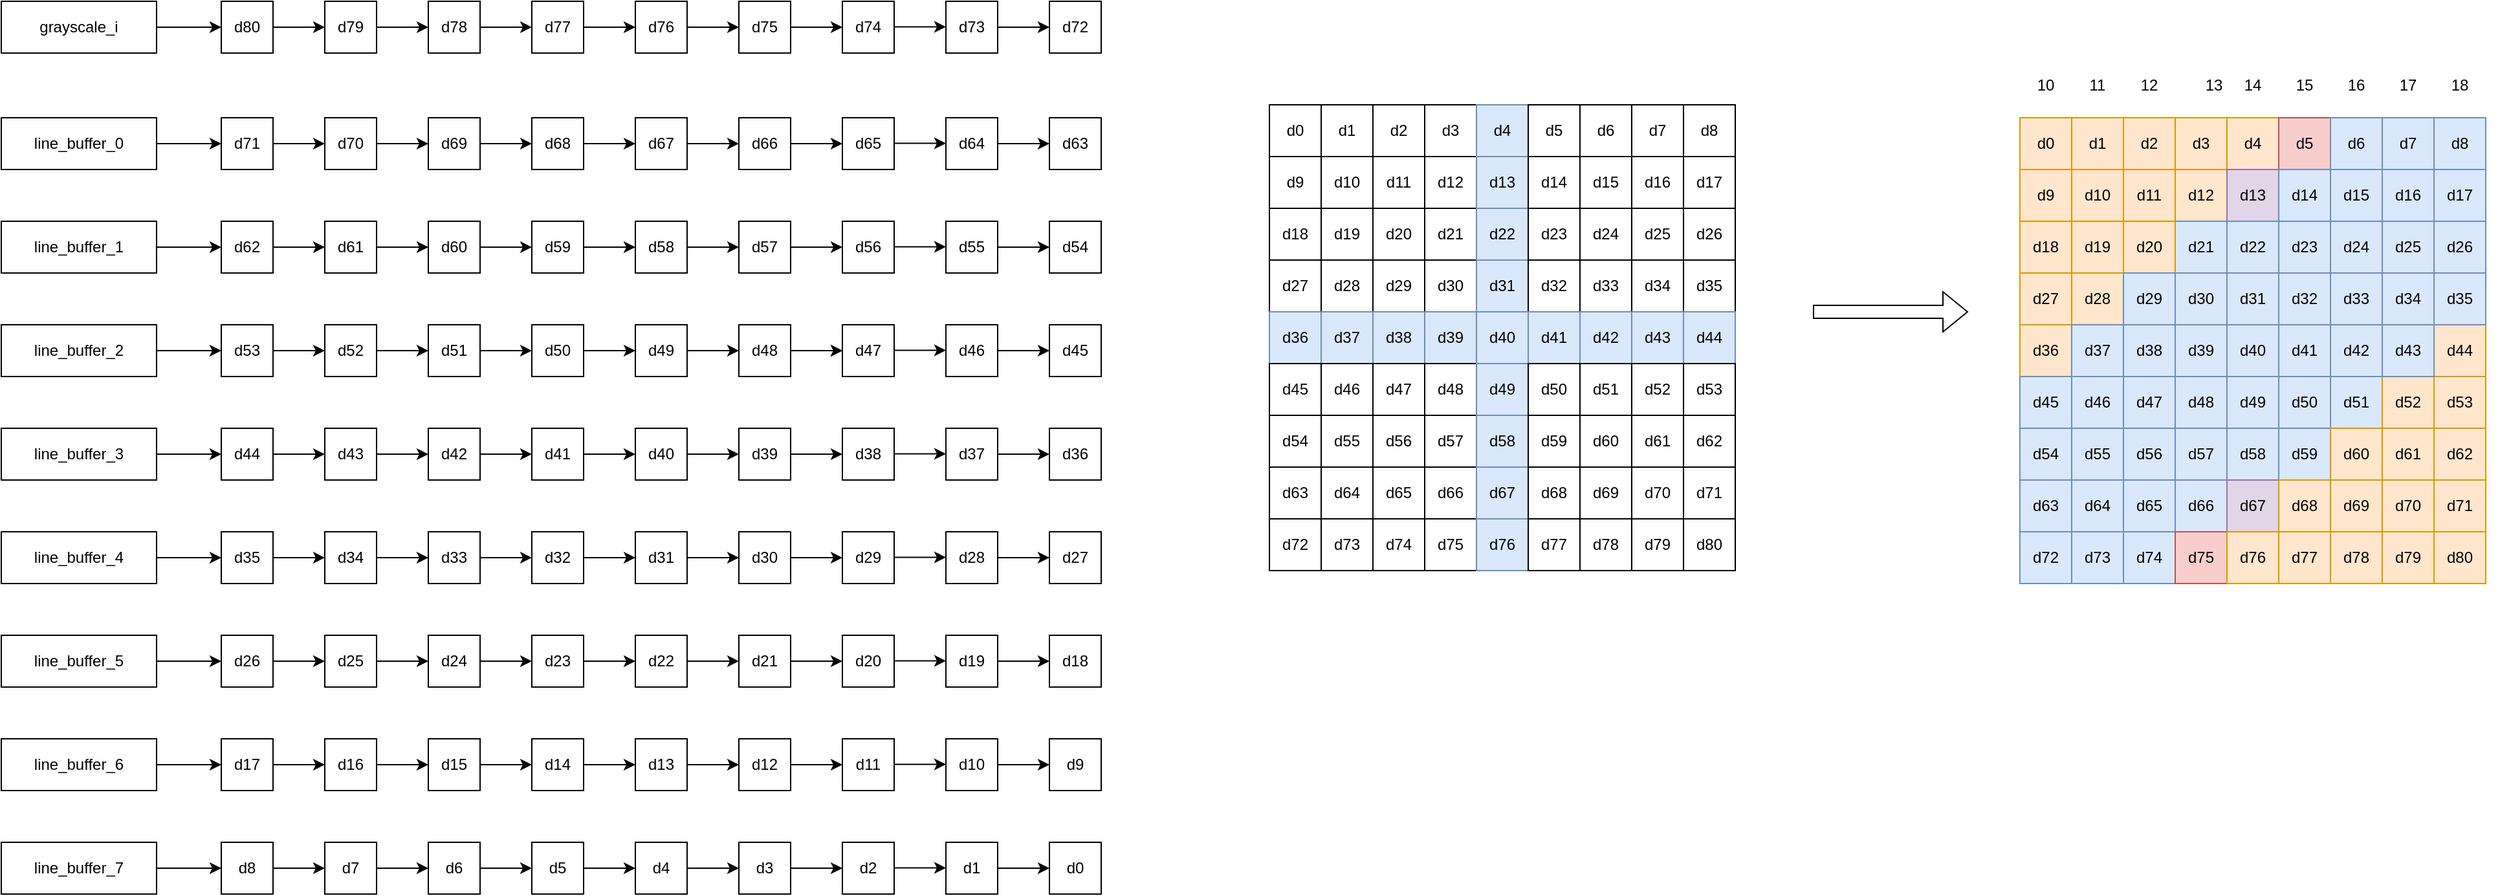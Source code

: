 <mxfile version="25.0.3">
  <diagram name="Page-1" id="skQ6Bqla_CH4Cx-famLH">
    <mxGraphModel dx="1687" dy="878" grid="1" gridSize="10" guides="1" tooltips="1" connect="1" arrows="1" fold="1" page="1" pageScale="1" pageWidth="850" pageHeight="1100" math="0" shadow="0">
      <root>
        <mxCell id="0" />
        <mxCell id="1" parent="0" />
        <mxCell id="QPa2e-_EbMcNQabbTF7_-1" value="line_buffer_0" style="rounded=0;whiteSpace=wrap;html=1;" parent="1" vertex="1">
          <mxGeometry x="230" y="360" width="120" height="40" as="geometry" />
        </mxCell>
        <mxCell id="QPa2e-_EbMcNQabbTF7_-2" value="line_buffer_1" style="rounded=0;whiteSpace=wrap;html=1;" parent="1" vertex="1">
          <mxGeometry x="230" y="440" width="120" height="40" as="geometry" />
        </mxCell>
        <mxCell id="QPa2e-_EbMcNQabbTF7_-53" value="line_buffer_2" style="rounded=0;whiteSpace=wrap;html=1;" parent="1" vertex="1">
          <mxGeometry x="230" y="520" width="120" height="40" as="geometry" />
        </mxCell>
        <mxCell id="QPa2e-_EbMcNQabbTF7_-60" value="line_buffer_3" style="rounded=0;whiteSpace=wrap;html=1;" parent="1" vertex="1">
          <mxGeometry x="230" y="600" width="120" height="40" as="geometry" />
        </mxCell>
        <mxCell id="QPa2e-_EbMcNQabbTF7_-74" value="line_buffer_4" style="rounded=0;whiteSpace=wrap;html=1;" parent="1" vertex="1">
          <mxGeometry x="230" y="680" width="120" height="40" as="geometry" />
        </mxCell>
        <mxCell id="QPa2e-_EbMcNQabbTF7_-81" value="line_buffer_5" style="rounded=0;whiteSpace=wrap;html=1;" parent="1" vertex="1">
          <mxGeometry x="230" y="760" width="120" height="40" as="geometry" />
        </mxCell>
        <mxCell id="QPa2e-_EbMcNQabbTF7_-88" value="line_buffer_6" style="rounded=0;whiteSpace=wrap;html=1;" parent="1" vertex="1">
          <mxGeometry x="230" y="840" width="120" height="40" as="geometry" />
        </mxCell>
        <mxCell id="vtVKMghq7bhRAIps2ces-1" value="grayscale_i" style="rounded=0;whiteSpace=wrap;html=1;" parent="1" vertex="1">
          <mxGeometry x="230" y="270" width="120" height="40" as="geometry" />
        </mxCell>
        <mxCell id="vtVKMghq7bhRAIps2ces-2" value="d80" style="rounded=0;whiteSpace=wrap;html=1;" parent="1" vertex="1">
          <mxGeometry x="400" y="270" width="40" height="40" as="geometry" />
        </mxCell>
        <mxCell id="vtVKMghq7bhRAIps2ces-3" value="" style="endArrow=classic;html=1;rounded=0;exitX=1;exitY=0.5;exitDx=0;exitDy=0;" parent="1" source="vtVKMghq7bhRAIps2ces-2" edge="1">
          <mxGeometry width="50" height="50" relative="1" as="geometry">
            <mxPoint x="460" y="290" as="sourcePoint" />
            <mxPoint x="480" y="290" as="targetPoint" />
          </mxGeometry>
        </mxCell>
        <mxCell id="vtVKMghq7bhRAIps2ces-4" value="" style="endArrow=classic;html=1;rounded=0;exitX=1;exitY=0.5;exitDx=0;exitDy=0;entryX=0;entryY=0.5;entryDx=0;entryDy=0;" parent="1" source="vtVKMghq7bhRAIps2ces-1" target="vtVKMghq7bhRAIps2ces-2" edge="1">
          <mxGeometry width="50" height="50" relative="1" as="geometry">
            <mxPoint x="600" y="420" as="sourcePoint" />
            <mxPoint x="650" y="370" as="targetPoint" />
          </mxGeometry>
        </mxCell>
        <mxCell id="vtVKMghq7bhRAIps2ces-5" value="d79" style="rounded=0;whiteSpace=wrap;html=1;" parent="1" vertex="1">
          <mxGeometry x="480" y="270" width="40" height="40" as="geometry" />
        </mxCell>
        <mxCell id="vtVKMghq7bhRAIps2ces-6" value="" style="endArrow=classic;html=1;rounded=0;exitX=1;exitY=0.5;exitDx=0;exitDy=0;" parent="1" edge="1">
          <mxGeometry width="50" height="50" relative="1" as="geometry">
            <mxPoint x="520" y="290" as="sourcePoint" />
            <mxPoint x="560" y="290" as="targetPoint" />
          </mxGeometry>
        </mxCell>
        <mxCell id="vtVKMghq7bhRAIps2ces-7" value="d78" style="rounded=0;whiteSpace=wrap;html=1;" parent="1" vertex="1">
          <mxGeometry x="560" y="270" width="40" height="40" as="geometry" />
        </mxCell>
        <mxCell id="vtVKMghq7bhRAIps2ces-8" value="" style="endArrow=classic;html=1;rounded=0;exitX=1;exitY=0.5;exitDx=0;exitDy=0;" parent="1" edge="1">
          <mxGeometry width="50" height="50" relative="1" as="geometry">
            <mxPoint x="600" y="290" as="sourcePoint" />
            <mxPoint x="640" y="290" as="targetPoint" />
          </mxGeometry>
        </mxCell>
        <mxCell id="vtVKMghq7bhRAIps2ces-9" value="d77" style="rounded=0;whiteSpace=wrap;html=1;" parent="1" vertex="1">
          <mxGeometry x="640" y="270" width="40" height="40" as="geometry" />
        </mxCell>
        <mxCell id="vtVKMghq7bhRAIps2ces-10" value="" style="endArrow=classic;html=1;rounded=0;exitX=1;exitY=0.5;exitDx=0;exitDy=0;" parent="1" edge="1">
          <mxGeometry width="50" height="50" relative="1" as="geometry">
            <mxPoint x="680" y="290" as="sourcePoint" />
            <mxPoint x="720" y="290" as="targetPoint" />
          </mxGeometry>
        </mxCell>
        <mxCell id="vtVKMghq7bhRAIps2ces-11" value="d76" style="rounded=0;whiteSpace=wrap;html=1;" parent="1" vertex="1">
          <mxGeometry x="720" y="270" width="40" height="40" as="geometry" />
        </mxCell>
        <mxCell id="vtVKMghq7bhRAIps2ces-12" value="" style="endArrow=classic;html=1;rounded=0;exitX=1;exitY=0.5;exitDx=0;exitDy=0;" parent="1" edge="1">
          <mxGeometry width="50" height="50" relative="1" as="geometry">
            <mxPoint x="760" y="290" as="sourcePoint" />
            <mxPoint x="800" y="290" as="targetPoint" />
          </mxGeometry>
        </mxCell>
        <mxCell id="vtVKMghq7bhRAIps2ces-13" value="d75" style="rounded=0;whiteSpace=wrap;html=1;" parent="1" vertex="1">
          <mxGeometry x="800" y="270" width="40" height="40" as="geometry" />
        </mxCell>
        <mxCell id="vtVKMghq7bhRAIps2ces-14" value="" style="endArrow=classic;html=1;rounded=0;exitX=1;exitY=0.5;exitDx=0;exitDy=0;" parent="1" edge="1">
          <mxGeometry width="50" height="50" relative="1" as="geometry">
            <mxPoint x="840" y="290" as="sourcePoint" />
            <mxPoint x="880" y="290" as="targetPoint" />
          </mxGeometry>
        </mxCell>
        <mxCell id="vtVKMghq7bhRAIps2ces-15" value="d74" style="rounded=0;whiteSpace=wrap;html=1;" parent="1" vertex="1">
          <mxGeometry x="880" y="270" width="40" height="40" as="geometry" />
        </mxCell>
        <mxCell id="vtVKMghq7bhRAIps2ces-16" value="line_buffer_7" style="rounded=0;whiteSpace=wrap;html=1;" parent="1" vertex="1">
          <mxGeometry x="230" y="920" width="120" height="40" as="geometry" />
        </mxCell>
        <mxCell id="vtVKMghq7bhRAIps2ces-44" value="d73" style="rounded=0;whiteSpace=wrap;html=1;" parent="1" vertex="1">
          <mxGeometry x="960" y="270" width="40" height="40" as="geometry" />
        </mxCell>
        <mxCell id="vtVKMghq7bhRAIps2ces-45" value="" style="endArrow=classic;html=1;rounded=0;exitX=1;exitY=0.5;exitDx=0;exitDy=0;" parent="1" edge="1">
          <mxGeometry width="50" height="50" relative="1" as="geometry">
            <mxPoint x="1000" y="290" as="sourcePoint" />
            <mxPoint x="1040" y="290" as="targetPoint" />
          </mxGeometry>
        </mxCell>
        <mxCell id="vtVKMghq7bhRAIps2ces-46" value="d72" style="rounded=0;whiteSpace=wrap;html=1;" parent="1" vertex="1">
          <mxGeometry x="1040" y="270" width="40" height="40" as="geometry" />
        </mxCell>
        <mxCell id="vtVKMghq7bhRAIps2ces-47" value="" style="endArrow=classic;html=1;rounded=0;exitX=1;exitY=0.5;exitDx=0;exitDy=0;" parent="1" edge="1">
          <mxGeometry width="50" height="50" relative="1" as="geometry">
            <mxPoint x="920" y="289.76" as="sourcePoint" />
            <mxPoint x="960" y="289.76" as="targetPoint" />
          </mxGeometry>
        </mxCell>
        <mxCell id="vtVKMghq7bhRAIps2ces-48" value="d71" style="rounded=0;whiteSpace=wrap;html=1;" parent="1" vertex="1">
          <mxGeometry x="400" y="360" width="40" height="40" as="geometry" />
        </mxCell>
        <mxCell id="vtVKMghq7bhRAIps2ces-49" value="" style="endArrow=classic;html=1;rounded=0;exitX=1;exitY=0.5;exitDx=0;exitDy=0;" parent="1" source="vtVKMghq7bhRAIps2ces-48" edge="1">
          <mxGeometry width="50" height="50" relative="1" as="geometry">
            <mxPoint x="460" y="380" as="sourcePoint" />
            <mxPoint x="480" y="380" as="targetPoint" />
          </mxGeometry>
        </mxCell>
        <mxCell id="vtVKMghq7bhRAIps2ces-50" value="" style="endArrow=classic;html=1;rounded=0;exitX=1;exitY=0.5;exitDx=0;exitDy=0;entryX=0;entryY=0.5;entryDx=0;entryDy=0;" parent="1" target="vtVKMghq7bhRAIps2ces-48" edge="1">
          <mxGeometry width="50" height="50" relative="1" as="geometry">
            <mxPoint x="350" y="380" as="sourcePoint" />
            <mxPoint x="650" y="460" as="targetPoint" />
          </mxGeometry>
        </mxCell>
        <mxCell id="vtVKMghq7bhRAIps2ces-51" value="d70" style="rounded=0;whiteSpace=wrap;html=1;" parent="1" vertex="1">
          <mxGeometry x="480" y="360" width="40" height="40" as="geometry" />
        </mxCell>
        <mxCell id="vtVKMghq7bhRAIps2ces-52" value="" style="endArrow=classic;html=1;rounded=0;exitX=1;exitY=0.5;exitDx=0;exitDy=0;" parent="1" edge="1">
          <mxGeometry width="50" height="50" relative="1" as="geometry">
            <mxPoint x="520" y="380" as="sourcePoint" />
            <mxPoint x="560" y="380" as="targetPoint" />
          </mxGeometry>
        </mxCell>
        <mxCell id="vtVKMghq7bhRAIps2ces-53" value="d69" style="rounded=0;whiteSpace=wrap;html=1;" parent="1" vertex="1">
          <mxGeometry x="560" y="360" width="40" height="40" as="geometry" />
        </mxCell>
        <mxCell id="vtVKMghq7bhRAIps2ces-54" value="" style="endArrow=classic;html=1;rounded=0;exitX=1;exitY=0.5;exitDx=0;exitDy=0;" parent="1" edge="1">
          <mxGeometry width="50" height="50" relative="1" as="geometry">
            <mxPoint x="600" y="380" as="sourcePoint" />
            <mxPoint x="640" y="380" as="targetPoint" />
          </mxGeometry>
        </mxCell>
        <mxCell id="vtVKMghq7bhRAIps2ces-55" value="d68" style="rounded=0;whiteSpace=wrap;html=1;" parent="1" vertex="1">
          <mxGeometry x="640" y="360" width="40" height="40" as="geometry" />
        </mxCell>
        <mxCell id="vtVKMghq7bhRAIps2ces-56" value="" style="endArrow=classic;html=1;rounded=0;exitX=1;exitY=0.5;exitDx=0;exitDy=0;" parent="1" edge="1">
          <mxGeometry width="50" height="50" relative="1" as="geometry">
            <mxPoint x="680" y="380" as="sourcePoint" />
            <mxPoint x="720" y="380" as="targetPoint" />
          </mxGeometry>
        </mxCell>
        <mxCell id="vtVKMghq7bhRAIps2ces-57" value="d67" style="rounded=0;whiteSpace=wrap;html=1;" parent="1" vertex="1">
          <mxGeometry x="720" y="360" width="40" height="40" as="geometry" />
        </mxCell>
        <mxCell id="vtVKMghq7bhRAIps2ces-58" value="" style="endArrow=classic;html=1;rounded=0;exitX=1;exitY=0.5;exitDx=0;exitDy=0;" parent="1" edge="1">
          <mxGeometry width="50" height="50" relative="1" as="geometry">
            <mxPoint x="760" y="380" as="sourcePoint" />
            <mxPoint x="800" y="380" as="targetPoint" />
          </mxGeometry>
        </mxCell>
        <mxCell id="vtVKMghq7bhRAIps2ces-59" value="d66" style="rounded=0;whiteSpace=wrap;html=1;" parent="1" vertex="1">
          <mxGeometry x="800" y="360" width="40" height="40" as="geometry" />
        </mxCell>
        <mxCell id="vtVKMghq7bhRAIps2ces-60" value="" style="endArrow=classic;html=1;rounded=0;exitX=1;exitY=0.5;exitDx=0;exitDy=0;" parent="1" edge="1">
          <mxGeometry width="50" height="50" relative="1" as="geometry">
            <mxPoint x="840" y="380" as="sourcePoint" />
            <mxPoint x="880" y="380" as="targetPoint" />
          </mxGeometry>
        </mxCell>
        <mxCell id="vtVKMghq7bhRAIps2ces-61" value="d65" style="rounded=0;whiteSpace=wrap;html=1;" parent="1" vertex="1">
          <mxGeometry x="880" y="360" width="40" height="40" as="geometry" />
        </mxCell>
        <mxCell id="vtVKMghq7bhRAIps2ces-62" value="d64" style="rounded=0;whiteSpace=wrap;html=1;" parent="1" vertex="1">
          <mxGeometry x="960" y="360" width="40" height="40" as="geometry" />
        </mxCell>
        <mxCell id="vtVKMghq7bhRAIps2ces-63" value="" style="endArrow=classic;html=1;rounded=0;exitX=1;exitY=0.5;exitDx=0;exitDy=0;" parent="1" edge="1">
          <mxGeometry width="50" height="50" relative="1" as="geometry">
            <mxPoint x="1000" y="380" as="sourcePoint" />
            <mxPoint x="1040" y="380" as="targetPoint" />
          </mxGeometry>
        </mxCell>
        <mxCell id="vtVKMghq7bhRAIps2ces-64" value="d63" style="rounded=0;whiteSpace=wrap;html=1;" parent="1" vertex="1">
          <mxGeometry x="1040" y="360" width="40" height="40" as="geometry" />
        </mxCell>
        <mxCell id="vtVKMghq7bhRAIps2ces-65" value="" style="endArrow=classic;html=1;rounded=0;exitX=1;exitY=0.5;exitDx=0;exitDy=0;" parent="1" edge="1">
          <mxGeometry width="50" height="50" relative="1" as="geometry">
            <mxPoint x="920" y="379.76" as="sourcePoint" />
            <mxPoint x="960" y="379.76" as="targetPoint" />
          </mxGeometry>
        </mxCell>
        <mxCell id="vtVKMghq7bhRAIps2ces-66" value="d62" style="rounded=0;whiteSpace=wrap;html=1;" parent="1" vertex="1">
          <mxGeometry x="400" y="440" width="40" height="40" as="geometry" />
        </mxCell>
        <mxCell id="vtVKMghq7bhRAIps2ces-67" value="" style="endArrow=classic;html=1;rounded=0;exitX=1;exitY=0.5;exitDx=0;exitDy=0;" parent="1" source="vtVKMghq7bhRAIps2ces-66" edge="1">
          <mxGeometry width="50" height="50" relative="1" as="geometry">
            <mxPoint x="460" y="460" as="sourcePoint" />
            <mxPoint x="480" y="460" as="targetPoint" />
          </mxGeometry>
        </mxCell>
        <mxCell id="vtVKMghq7bhRAIps2ces-68" value="" style="endArrow=classic;html=1;rounded=0;exitX=1;exitY=0.5;exitDx=0;exitDy=0;entryX=0;entryY=0.5;entryDx=0;entryDy=0;" parent="1" target="vtVKMghq7bhRAIps2ces-66" edge="1">
          <mxGeometry width="50" height="50" relative="1" as="geometry">
            <mxPoint x="350" y="460" as="sourcePoint" />
            <mxPoint x="650" y="540" as="targetPoint" />
          </mxGeometry>
        </mxCell>
        <mxCell id="vtVKMghq7bhRAIps2ces-69" value="d61" style="rounded=0;whiteSpace=wrap;html=1;" parent="1" vertex="1">
          <mxGeometry x="480" y="440" width="40" height="40" as="geometry" />
        </mxCell>
        <mxCell id="vtVKMghq7bhRAIps2ces-70" value="" style="endArrow=classic;html=1;rounded=0;exitX=1;exitY=0.5;exitDx=0;exitDy=0;" parent="1" edge="1">
          <mxGeometry width="50" height="50" relative="1" as="geometry">
            <mxPoint x="520" y="460" as="sourcePoint" />
            <mxPoint x="560" y="460" as="targetPoint" />
          </mxGeometry>
        </mxCell>
        <mxCell id="vtVKMghq7bhRAIps2ces-71" value="d60" style="rounded=0;whiteSpace=wrap;html=1;" parent="1" vertex="1">
          <mxGeometry x="560" y="440" width="40" height="40" as="geometry" />
        </mxCell>
        <mxCell id="vtVKMghq7bhRAIps2ces-72" value="" style="endArrow=classic;html=1;rounded=0;exitX=1;exitY=0.5;exitDx=0;exitDy=0;" parent="1" edge="1">
          <mxGeometry width="50" height="50" relative="1" as="geometry">
            <mxPoint x="600" y="460" as="sourcePoint" />
            <mxPoint x="640" y="460" as="targetPoint" />
          </mxGeometry>
        </mxCell>
        <mxCell id="vtVKMghq7bhRAIps2ces-73" value="d59" style="rounded=0;whiteSpace=wrap;html=1;" parent="1" vertex="1">
          <mxGeometry x="640" y="440" width="40" height="40" as="geometry" />
        </mxCell>
        <mxCell id="vtVKMghq7bhRAIps2ces-74" value="" style="endArrow=classic;html=1;rounded=0;exitX=1;exitY=0.5;exitDx=0;exitDy=0;" parent="1" edge="1">
          <mxGeometry width="50" height="50" relative="1" as="geometry">
            <mxPoint x="680" y="460" as="sourcePoint" />
            <mxPoint x="720" y="460" as="targetPoint" />
          </mxGeometry>
        </mxCell>
        <mxCell id="vtVKMghq7bhRAIps2ces-75" value="d58" style="rounded=0;whiteSpace=wrap;html=1;" parent="1" vertex="1">
          <mxGeometry x="720" y="440" width="40" height="40" as="geometry" />
        </mxCell>
        <mxCell id="vtVKMghq7bhRAIps2ces-76" value="" style="endArrow=classic;html=1;rounded=0;exitX=1;exitY=0.5;exitDx=0;exitDy=0;" parent="1" edge="1">
          <mxGeometry width="50" height="50" relative="1" as="geometry">
            <mxPoint x="760" y="460" as="sourcePoint" />
            <mxPoint x="800" y="460" as="targetPoint" />
          </mxGeometry>
        </mxCell>
        <mxCell id="vtVKMghq7bhRAIps2ces-77" value="d57" style="rounded=0;whiteSpace=wrap;html=1;" parent="1" vertex="1">
          <mxGeometry x="800" y="440" width="40" height="40" as="geometry" />
        </mxCell>
        <mxCell id="vtVKMghq7bhRAIps2ces-78" value="" style="endArrow=classic;html=1;rounded=0;exitX=1;exitY=0.5;exitDx=0;exitDy=0;" parent="1" edge="1">
          <mxGeometry width="50" height="50" relative="1" as="geometry">
            <mxPoint x="840" y="460" as="sourcePoint" />
            <mxPoint x="880" y="460" as="targetPoint" />
          </mxGeometry>
        </mxCell>
        <mxCell id="vtVKMghq7bhRAIps2ces-79" value="d56" style="rounded=0;whiteSpace=wrap;html=1;" parent="1" vertex="1">
          <mxGeometry x="880" y="440" width="40" height="40" as="geometry" />
        </mxCell>
        <mxCell id="vtVKMghq7bhRAIps2ces-80" value="d55" style="rounded=0;whiteSpace=wrap;html=1;" parent="1" vertex="1">
          <mxGeometry x="960" y="440" width="40" height="40" as="geometry" />
        </mxCell>
        <mxCell id="vtVKMghq7bhRAIps2ces-81" value="" style="endArrow=classic;html=1;rounded=0;exitX=1;exitY=0.5;exitDx=0;exitDy=0;" parent="1" edge="1">
          <mxGeometry width="50" height="50" relative="1" as="geometry">
            <mxPoint x="1000" y="460" as="sourcePoint" />
            <mxPoint x="1040" y="460" as="targetPoint" />
          </mxGeometry>
        </mxCell>
        <mxCell id="vtVKMghq7bhRAIps2ces-82" value="d54" style="rounded=0;whiteSpace=wrap;html=1;" parent="1" vertex="1">
          <mxGeometry x="1040" y="440" width="40" height="40" as="geometry" />
        </mxCell>
        <mxCell id="vtVKMghq7bhRAIps2ces-83" value="" style="endArrow=classic;html=1;rounded=0;exitX=1;exitY=0.5;exitDx=0;exitDy=0;" parent="1" edge="1">
          <mxGeometry width="50" height="50" relative="1" as="geometry">
            <mxPoint x="920" y="459.76" as="sourcePoint" />
            <mxPoint x="960" y="459.76" as="targetPoint" />
          </mxGeometry>
        </mxCell>
        <mxCell id="vtVKMghq7bhRAIps2ces-84" value="d53" style="rounded=0;whiteSpace=wrap;html=1;" parent="1" vertex="1">
          <mxGeometry x="400" y="520" width="40" height="40" as="geometry" />
        </mxCell>
        <mxCell id="vtVKMghq7bhRAIps2ces-85" value="" style="endArrow=classic;html=1;rounded=0;exitX=1;exitY=0.5;exitDx=0;exitDy=0;" parent="1" source="vtVKMghq7bhRAIps2ces-84" edge="1">
          <mxGeometry width="50" height="50" relative="1" as="geometry">
            <mxPoint x="460" y="540" as="sourcePoint" />
            <mxPoint x="480" y="540" as="targetPoint" />
          </mxGeometry>
        </mxCell>
        <mxCell id="vtVKMghq7bhRAIps2ces-86" value="" style="endArrow=classic;html=1;rounded=0;exitX=1;exitY=0.5;exitDx=0;exitDy=0;entryX=0;entryY=0.5;entryDx=0;entryDy=0;" parent="1" target="vtVKMghq7bhRAIps2ces-84" edge="1">
          <mxGeometry width="50" height="50" relative="1" as="geometry">
            <mxPoint x="350" y="540" as="sourcePoint" />
            <mxPoint x="650" y="620" as="targetPoint" />
          </mxGeometry>
        </mxCell>
        <mxCell id="vtVKMghq7bhRAIps2ces-87" value="d52" style="rounded=0;whiteSpace=wrap;html=1;" parent="1" vertex="1">
          <mxGeometry x="480" y="520" width="40" height="40" as="geometry" />
        </mxCell>
        <mxCell id="vtVKMghq7bhRAIps2ces-88" value="" style="endArrow=classic;html=1;rounded=0;exitX=1;exitY=0.5;exitDx=0;exitDy=0;" parent="1" edge="1">
          <mxGeometry width="50" height="50" relative="1" as="geometry">
            <mxPoint x="520" y="540" as="sourcePoint" />
            <mxPoint x="560" y="540" as="targetPoint" />
          </mxGeometry>
        </mxCell>
        <mxCell id="vtVKMghq7bhRAIps2ces-89" value="d51" style="rounded=0;whiteSpace=wrap;html=1;" parent="1" vertex="1">
          <mxGeometry x="560" y="520" width="40" height="40" as="geometry" />
        </mxCell>
        <mxCell id="vtVKMghq7bhRAIps2ces-90" value="" style="endArrow=classic;html=1;rounded=0;exitX=1;exitY=0.5;exitDx=0;exitDy=0;" parent="1" edge="1">
          <mxGeometry width="50" height="50" relative="1" as="geometry">
            <mxPoint x="600" y="540" as="sourcePoint" />
            <mxPoint x="640" y="540" as="targetPoint" />
          </mxGeometry>
        </mxCell>
        <mxCell id="vtVKMghq7bhRAIps2ces-91" value="d50" style="rounded=0;whiteSpace=wrap;html=1;" parent="1" vertex="1">
          <mxGeometry x="640" y="520" width="40" height="40" as="geometry" />
        </mxCell>
        <mxCell id="vtVKMghq7bhRAIps2ces-92" value="" style="endArrow=classic;html=1;rounded=0;exitX=1;exitY=0.5;exitDx=0;exitDy=0;" parent="1" edge="1">
          <mxGeometry width="50" height="50" relative="1" as="geometry">
            <mxPoint x="680" y="540" as="sourcePoint" />
            <mxPoint x="720" y="540" as="targetPoint" />
          </mxGeometry>
        </mxCell>
        <mxCell id="vtVKMghq7bhRAIps2ces-93" value="d49" style="rounded=0;whiteSpace=wrap;html=1;" parent="1" vertex="1">
          <mxGeometry x="720" y="520" width="40" height="40" as="geometry" />
        </mxCell>
        <mxCell id="vtVKMghq7bhRAIps2ces-94" value="" style="endArrow=classic;html=1;rounded=0;exitX=1;exitY=0.5;exitDx=0;exitDy=0;" parent="1" edge="1">
          <mxGeometry width="50" height="50" relative="1" as="geometry">
            <mxPoint x="760" y="540" as="sourcePoint" />
            <mxPoint x="800" y="540" as="targetPoint" />
          </mxGeometry>
        </mxCell>
        <mxCell id="vtVKMghq7bhRAIps2ces-192" value="" style="edgeStyle=orthogonalEdgeStyle;rounded=0;orthogonalLoop=1;jettySize=auto;html=1;" parent="1" source="vtVKMghq7bhRAIps2ces-95" target="vtVKMghq7bhRAIps2ces-97" edge="1">
          <mxGeometry relative="1" as="geometry" />
        </mxCell>
        <mxCell id="vtVKMghq7bhRAIps2ces-95" value="d48" style="rounded=0;whiteSpace=wrap;html=1;" parent="1" vertex="1">
          <mxGeometry x="800" y="520" width="40" height="40" as="geometry" />
        </mxCell>
        <mxCell id="vtVKMghq7bhRAIps2ces-96" value="" style="endArrow=classic;html=1;rounded=0;exitX=1;exitY=0.5;exitDx=0;exitDy=0;" parent="1" edge="1">
          <mxGeometry width="50" height="50" relative="1" as="geometry">
            <mxPoint x="840" y="540" as="sourcePoint" />
            <mxPoint x="880" y="540" as="targetPoint" />
          </mxGeometry>
        </mxCell>
        <mxCell id="vtVKMghq7bhRAIps2ces-97" value="d47" style="rounded=0;whiteSpace=wrap;html=1;" parent="1" vertex="1">
          <mxGeometry x="880" y="520" width="40" height="40" as="geometry" />
        </mxCell>
        <mxCell id="vtVKMghq7bhRAIps2ces-98" value="d46" style="rounded=0;whiteSpace=wrap;html=1;" parent="1" vertex="1">
          <mxGeometry x="960" y="520" width="40" height="40" as="geometry" />
        </mxCell>
        <mxCell id="vtVKMghq7bhRAIps2ces-99" value="" style="endArrow=classic;html=1;rounded=0;exitX=1;exitY=0.5;exitDx=0;exitDy=0;" parent="1" edge="1">
          <mxGeometry width="50" height="50" relative="1" as="geometry">
            <mxPoint x="1000" y="540" as="sourcePoint" />
            <mxPoint x="1040" y="540" as="targetPoint" />
          </mxGeometry>
        </mxCell>
        <mxCell id="vtVKMghq7bhRAIps2ces-100" value="d45" style="rounded=0;whiteSpace=wrap;html=1;" parent="1" vertex="1">
          <mxGeometry x="1040" y="520" width="40" height="40" as="geometry" />
        </mxCell>
        <mxCell id="vtVKMghq7bhRAIps2ces-101" value="" style="endArrow=classic;html=1;rounded=0;exitX=1;exitY=0.5;exitDx=0;exitDy=0;" parent="1" edge="1">
          <mxGeometry width="50" height="50" relative="1" as="geometry">
            <mxPoint x="920" y="539.76" as="sourcePoint" />
            <mxPoint x="960" y="539.76" as="targetPoint" />
          </mxGeometry>
        </mxCell>
        <mxCell id="vtVKMghq7bhRAIps2ces-102" value="d44" style="rounded=0;whiteSpace=wrap;html=1;" parent="1" vertex="1">
          <mxGeometry x="400" y="600" width="40" height="40" as="geometry" />
        </mxCell>
        <mxCell id="vtVKMghq7bhRAIps2ces-103" value="" style="endArrow=classic;html=1;rounded=0;exitX=1;exitY=0.5;exitDx=0;exitDy=0;" parent="1" source="vtVKMghq7bhRAIps2ces-102" edge="1">
          <mxGeometry width="50" height="50" relative="1" as="geometry">
            <mxPoint x="460" y="620" as="sourcePoint" />
            <mxPoint x="480" y="620" as="targetPoint" />
          </mxGeometry>
        </mxCell>
        <mxCell id="vtVKMghq7bhRAIps2ces-104" value="" style="endArrow=classic;html=1;rounded=0;exitX=1;exitY=0.5;exitDx=0;exitDy=0;entryX=0;entryY=0.5;entryDx=0;entryDy=0;" parent="1" target="vtVKMghq7bhRAIps2ces-102" edge="1">
          <mxGeometry width="50" height="50" relative="1" as="geometry">
            <mxPoint x="350" y="620" as="sourcePoint" />
            <mxPoint x="650" y="700" as="targetPoint" />
          </mxGeometry>
        </mxCell>
        <mxCell id="vtVKMghq7bhRAIps2ces-105" value="d43" style="rounded=0;whiteSpace=wrap;html=1;" parent="1" vertex="1">
          <mxGeometry x="480" y="600" width="40" height="40" as="geometry" />
        </mxCell>
        <mxCell id="vtVKMghq7bhRAIps2ces-106" value="" style="endArrow=classic;html=1;rounded=0;exitX=1;exitY=0.5;exitDx=0;exitDy=0;" parent="1" edge="1">
          <mxGeometry width="50" height="50" relative="1" as="geometry">
            <mxPoint x="520" y="620" as="sourcePoint" />
            <mxPoint x="560" y="620" as="targetPoint" />
          </mxGeometry>
        </mxCell>
        <mxCell id="vtVKMghq7bhRAIps2ces-107" value="d42" style="rounded=0;whiteSpace=wrap;html=1;" parent="1" vertex="1">
          <mxGeometry x="560" y="600" width="40" height="40" as="geometry" />
        </mxCell>
        <mxCell id="vtVKMghq7bhRAIps2ces-108" value="" style="endArrow=classic;html=1;rounded=0;exitX=1;exitY=0.5;exitDx=0;exitDy=0;" parent="1" edge="1">
          <mxGeometry width="50" height="50" relative="1" as="geometry">
            <mxPoint x="600" y="620" as="sourcePoint" />
            <mxPoint x="640" y="620" as="targetPoint" />
          </mxGeometry>
        </mxCell>
        <mxCell id="vtVKMghq7bhRAIps2ces-109" value="d41" style="rounded=0;whiteSpace=wrap;html=1;" parent="1" vertex="1">
          <mxGeometry x="640" y="600" width="40" height="40" as="geometry" />
        </mxCell>
        <mxCell id="vtVKMghq7bhRAIps2ces-110" value="" style="endArrow=classic;html=1;rounded=0;exitX=1;exitY=0.5;exitDx=0;exitDy=0;" parent="1" edge="1">
          <mxGeometry width="50" height="50" relative="1" as="geometry">
            <mxPoint x="680" y="620" as="sourcePoint" />
            <mxPoint x="720" y="620" as="targetPoint" />
          </mxGeometry>
        </mxCell>
        <mxCell id="vtVKMghq7bhRAIps2ces-111" value="d40" style="rounded=0;whiteSpace=wrap;html=1;" parent="1" vertex="1">
          <mxGeometry x="720" y="600" width="40" height="40" as="geometry" />
        </mxCell>
        <mxCell id="vtVKMghq7bhRAIps2ces-112" value="" style="endArrow=classic;html=1;rounded=0;exitX=1;exitY=0.5;exitDx=0;exitDy=0;" parent="1" edge="1">
          <mxGeometry width="50" height="50" relative="1" as="geometry">
            <mxPoint x="760" y="620" as="sourcePoint" />
            <mxPoint x="800" y="620" as="targetPoint" />
          </mxGeometry>
        </mxCell>
        <mxCell id="vtVKMghq7bhRAIps2ces-113" value="d39" style="rounded=0;whiteSpace=wrap;html=1;" parent="1" vertex="1">
          <mxGeometry x="800" y="600" width="40" height="40" as="geometry" />
        </mxCell>
        <mxCell id="vtVKMghq7bhRAIps2ces-114" value="" style="endArrow=classic;html=1;rounded=0;exitX=1;exitY=0.5;exitDx=0;exitDy=0;" parent="1" edge="1">
          <mxGeometry width="50" height="50" relative="1" as="geometry">
            <mxPoint x="840" y="620" as="sourcePoint" />
            <mxPoint x="880" y="620" as="targetPoint" />
          </mxGeometry>
        </mxCell>
        <mxCell id="vtVKMghq7bhRAIps2ces-115" value="d38" style="rounded=0;whiteSpace=wrap;html=1;" parent="1" vertex="1">
          <mxGeometry x="880" y="600" width="40" height="40" as="geometry" />
        </mxCell>
        <mxCell id="vtVKMghq7bhRAIps2ces-116" value="d37" style="rounded=0;whiteSpace=wrap;html=1;" parent="1" vertex="1">
          <mxGeometry x="960" y="600" width="40" height="40" as="geometry" />
        </mxCell>
        <mxCell id="vtVKMghq7bhRAIps2ces-117" value="" style="endArrow=classic;html=1;rounded=0;exitX=1;exitY=0.5;exitDx=0;exitDy=0;" parent="1" edge="1">
          <mxGeometry width="50" height="50" relative="1" as="geometry">
            <mxPoint x="1000" y="620" as="sourcePoint" />
            <mxPoint x="1040" y="620" as="targetPoint" />
          </mxGeometry>
        </mxCell>
        <mxCell id="vtVKMghq7bhRAIps2ces-118" value="d36" style="rounded=0;whiteSpace=wrap;html=1;" parent="1" vertex="1">
          <mxGeometry x="1040" y="600" width="40" height="40" as="geometry" />
        </mxCell>
        <mxCell id="vtVKMghq7bhRAIps2ces-119" value="" style="endArrow=classic;html=1;rounded=0;exitX=1;exitY=0.5;exitDx=0;exitDy=0;" parent="1" edge="1">
          <mxGeometry width="50" height="50" relative="1" as="geometry">
            <mxPoint x="920" y="619.76" as="sourcePoint" />
            <mxPoint x="960" y="619.76" as="targetPoint" />
          </mxGeometry>
        </mxCell>
        <mxCell id="vtVKMghq7bhRAIps2ces-120" value="d35" style="rounded=0;whiteSpace=wrap;html=1;" parent="1" vertex="1">
          <mxGeometry x="400" y="680" width="40" height="40" as="geometry" />
        </mxCell>
        <mxCell id="vtVKMghq7bhRAIps2ces-121" value="" style="endArrow=classic;html=1;rounded=0;exitX=1;exitY=0.5;exitDx=0;exitDy=0;" parent="1" source="vtVKMghq7bhRAIps2ces-120" edge="1">
          <mxGeometry width="50" height="50" relative="1" as="geometry">
            <mxPoint x="460" y="700" as="sourcePoint" />
            <mxPoint x="480" y="700" as="targetPoint" />
          </mxGeometry>
        </mxCell>
        <mxCell id="vtVKMghq7bhRAIps2ces-122" value="" style="endArrow=classic;html=1;rounded=0;exitX=1;exitY=0.5;exitDx=0;exitDy=0;entryX=0;entryY=0.5;entryDx=0;entryDy=0;" parent="1" target="vtVKMghq7bhRAIps2ces-120" edge="1">
          <mxGeometry width="50" height="50" relative="1" as="geometry">
            <mxPoint x="350" y="700" as="sourcePoint" />
            <mxPoint x="650" y="780" as="targetPoint" />
          </mxGeometry>
        </mxCell>
        <mxCell id="vtVKMghq7bhRAIps2ces-123" value="d34" style="rounded=0;whiteSpace=wrap;html=1;" parent="1" vertex="1">
          <mxGeometry x="480" y="680" width="40" height="40" as="geometry" />
        </mxCell>
        <mxCell id="vtVKMghq7bhRAIps2ces-124" value="" style="endArrow=classic;html=1;rounded=0;exitX=1;exitY=0.5;exitDx=0;exitDy=0;" parent="1" edge="1">
          <mxGeometry width="50" height="50" relative="1" as="geometry">
            <mxPoint x="520" y="700" as="sourcePoint" />
            <mxPoint x="560" y="700" as="targetPoint" />
          </mxGeometry>
        </mxCell>
        <mxCell id="vtVKMghq7bhRAIps2ces-125" value="d33" style="rounded=0;whiteSpace=wrap;html=1;" parent="1" vertex="1">
          <mxGeometry x="560" y="680" width="40" height="40" as="geometry" />
        </mxCell>
        <mxCell id="vtVKMghq7bhRAIps2ces-126" value="" style="endArrow=classic;html=1;rounded=0;exitX=1;exitY=0.5;exitDx=0;exitDy=0;" parent="1" edge="1">
          <mxGeometry width="50" height="50" relative="1" as="geometry">
            <mxPoint x="600" y="700" as="sourcePoint" />
            <mxPoint x="640" y="700" as="targetPoint" />
          </mxGeometry>
        </mxCell>
        <mxCell id="vtVKMghq7bhRAIps2ces-127" value="d32" style="rounded=0;whiteSpace=wrap;html=1;" parent="1" vertex="1">
          <mxGeometry x="640" y="680" width="40" height="40" as="geometry" />
        </mxCell>
        <mxCell id="vtVKMghq7bhRAIps2ces-128" value="" style="endArrow=classic;html=1;rounded=0;exitX=1;exitY=0.5;exitDx=0;exitDy=0;" parent="1" edge="1">
          <mxGeometry width="50" height="50" relative="1" as="geometry">
            <mxPoint x="680" y="700" as="sourcePoint" />
            <mxPoint x="720" y="700" as="targetPoint" />
          </mxGeometry>
        </mxCell>
        <mxCell id="vtVKMghq7bhRAIps2ces-129" value="d31" style="rounded=0;whiteSpace=wrap;html=1;" parent="1" vertex="1">
          <mxGeometry x="720" y="680" width="40" height="40" as="geometry" />
        </mxCell>
        <mxCell id="vtVKMghq7bhRAIps2ces-130" value="" style="endArrow=classic;html=1;rounded=0;exitX=1;exitY=0.5;exitDx=0;exitDy=0;" parent="1" edge="1">
          <mxGeometry width="50" height="50" relative="1" as="geometry">
            <mxPoint x="760" y="700" as="sourcePoint" />
            <mxPoint x="800" y="700" as="targetPoint" />
          </mxGeometry>
        </mxCell>
        <mxCell id="vtVKMghq7bhRAIps2ces-131" value="d30" style="rounded=0;whiteSpace=wrap;html=1;" parent="1" vertex="1">
          <mxGeometry x="800" y="680" width="40" height="40" as="geometry" />
        </mxCell>
        <mxCell id="vtVKMghq7bhRAIps2ces-132" value="" style="endArrow=classic;html=1;rounded=0;exitX=1;exitY=0.5;exitDx=0;exitDy=0;" parent="1" edge="1">
          <mxGeometry width="50" height="50" relative="1" as="geometry">
            <mxPoint x="840" y="700" as="sourcePoint" />
            <mxPoint x="880" y="700" as="targetPoint" />
          </mxGeometry>
        </mxCell>
        <mxCell id="vtVKMghq7bhRAIps2ces-133" value="d29" style="rounded=0;whiteSpace=wrap;html=1;" parent="1" vertex="1">
          <mxGeometry x="880" y="680" width="40" height="40" as="geometry" />
        </mxCell>
        <mxCell id="vtVKMghq7bhRAIps2ces-134" value="d28" style="rounded=0;whiteSpace=wrap;html=1;" parent="1" vertex="1">
          <mxGeometry x="960" y="680" width="40" height="40" as="geometry" />
        </mxCell>
        <mxCell id="vtVKMghq7bhRAIps2ces-135" value="" style="endArrow=classic;html=1;rounded=0;exitX=1;exitY=0.5;exitDx=0;exitDy=0;" parent="1" edge="1">
          <mxGeometry width="50" height="50" relative="1" as="geometry">
            <mxPoint x="1000" y="700" as="sourcePoint" />
            <mxPoint x="1040" y="700" as="targetPoint" />
          </mxGeometry>
        </mxCell>
        <mxCell id="vtVKMghq7bhRAIps2ces-136" value="d27" style="rounded=0;whiteSpace=wrap;html=1;" parent="1" vertex="1">
          <mxGeometry x="1040" y="680" width="40" height="40" as="geometry" />
        </mxCell>
        <mxCell id="vtVKMghq7bhRAIps2ces-137" value="" style="endArrow=classic;html=1;rounded=0;exitX=1;exitY=0.5;exitDx=0;exitDy=0;" parent="1" edge="1">
          <mxGeometry width="50" height="50" relative="1" as="geometry">
            <mxPoint x="920" y="699.76" as="sourcePoint" />
            <mxPoint x="960" y="699.76" as="targetPoint" />
          </mxGeometry>
        </mxCell>
        <mxCell id="vtVKMghq7bhRAIps2ces-138" value="d26" style="rounded=0;whiteSpace=wrap;html=1;" parent="1" vertex="1">
          <mxGeometry x="400" y="760" width="40" height="40" as="geometry" />
        </mxCell>
        <mxCell id="vtVKMghq7bhRAIps2ces-139" value="" style="endArrow=classic;html=1;rounded=0;exitX=1;exitY=0.5;exitDx=0;exitDy=0;" parent="1" source="vtVKMghq7bhRAIps2ces-138" edge="1">
          <mxGeometry width="50" height="50" relative="1" as="geometry">
            <mxPoint x="460" y="780" as="sourcePoint" />
            <mxPoint x="480" y="780" as="targetPoint" />
          </mxGeometry>
        </mxCell>
        <mxCell id="vtVKMghq7bhRAIps2ces-140" value="" style="endArrow=classic;html=1;rounded=0;exitX=1;exitY=0.5;exitDx=0;exitDy=0;entryX=0;entryY=0.5;entryDx=0;entryDy=0;" parent="1" target="vtVKMghq7bhRAIps2ces-138" edge="1">
          <mxGeometry width="50" height="50" relative="1" as="geometry">
            <mxPoint x="350" y="780" as="sourcePoint" />
            <mxPoint x="650" y="860" as="targetPoint" />
          </mxGeometry>
        </mxCell>
        <mxCell id="vtVKMghq7bhRAIps2ces-141" value="d25" style="rounded=0;whiteSpace=wrap;html=1;" parent="1" vertex="1">
          <mxGeometry x="480" y="760" width="40" height="40" as="geometry" />
        </mxCell>
        <mxCell id="vtVKMghq7bhRAIps2ces-142" value="" style="endArrow=classic;html=1;rounded=0;exitX=1;exitY=0.5;exitDx=0;exitDy=0;" parent="1" edge="1">
          <mxGeometry width="50" height="50" relative="1" as="geometry">
            <mxPoint x="520" y="780" as="sourcePoint" />
            <mxPoint x="560" y="780" as="targetPoint" />
          </mxGeometry>
        </mxCell>
        <mxCell id="vtVKMghq7bhRAIps2ces-143" value="d24" style="rounded=0;whiteSpace=wrap;html=1;" parent="1" vertex="1">
          <mxGeometry x="560" y="760" width="40" height="40" as="geometry" />
        </mxCell>
        <mxCell id="vtVKMghq7bhRAIps2ces-144" value="" style="endArrow=classic;html=1;rounded=0;exitX=1;exitY=0.5;exitDx=0;exitDy=0;" parent="1" edge="1">
          <mxGeometry width="50" height="50" relative="1" as="geometry">
            <mxPoint x="600" y="780" as="sourcePoint" />
            <mxPoint x="640" y="780" as="targetPoint" />
          </mxGeometry>
        </mxCell>
        <mxCell id="vtVKMghq7bhRAIps2ces-145" value="d23" style="rounded=0;whiteSpace=wrap;html=1;" parent="1" vertex="1">
          <mxGeometry x="640" y="760" width="40" height="40" as="geometry" />
        </mxCell>
        <mxCell id="vtVKMghq7bhRAIps2ces-146" value="" style="endArrow=classic;html=1;rounded=0;exitX=1;exitY=0.5;exitDx=0;exitDy=0;" parent="1" edge="1">
          <mxGeometry width="50" height="50" relative="1" as="geometry">
            <mxPoint x="680" y="780" as="sourcePoint" />
            <mxPoint x="720" y="780" as="targetPoint" />
          </mxGeometry>
        </mxCell>
        <mxCell id="vtVKMghq7bhRAIps2ces-147" value="d22" style="rounded=0;whiteSpace=wrap;html=1;" parent="1" vertex="1">
          <mxGeometry x="720" y="760" width="40" height="40" as="geometry" />
        </mxCell>
        <mxCell id="vtVKMghq7bhRAIps2ces-148" value="" style="endArrow=classic;html=1;rounded=0;exitX=1;exitY=0.5;exitDx=0;exitDy=0;" parent="1" edge="1">
          <mxGeometry width="50" height="50" relative="1" as="geometry">
            <mxPoint x="760" y="780" as="sourcePoint" />
            <mxPoint x="800" y="780" as="targetPoint" />
          </mxGeometry>
        </mxCell>
        <mxCell id="vtVKMghq7bhRAIps2ces-149" value="d21" style="rounded=0;whiteSpace=wrap;html=1;" parent="1" vertex="1">
          <mxGeometry x="800" y="760" width="40" height="40" as="geometry" />
        </mxCell>
        <mxCell id="vtVKMghq7bhRAIps2ces-150" value="" style="endArrow=classic;html=1;rounded=0;exitX=1;exitY=0.5;exitDx=0;exitDy=0;" parent="1" edge="1">
          <mxGeometry width="50" height="50" relative="1" as="geometry">
            <mxPoint x="840" y="780" as="sourcePoint" />
            <mxPoint x="880" y="780" as="targetPoint" />
          </mxGeometry>
        </mxCell>
        <mxCell id="vtVKMghq7bhRAIps2ces-151" value="d20" style="rounded=0;whiteSpace=wrap;html=1;" parent="1" vertex="1">
          <mxGeometry x="880" y="760" width="40" height="40" as="geometry" />
        </mxCell>
        <mxCell id="vtVKMghq7bhRAIps2ces-152" value="d19" style="rounded=0;whiteSpace=wrap;html=1;" parent="1" vertex="1">
          <mxGeometry x="960" y="760" width="40" height="40" as="geometry" />
        </mxCell>
        <mxCell id="vtVKMghq7bhRAIps2ces-153" value="" style="endArrow=classic;html=1;rounded=0;exitX=1;exitY=0.5;exitDx=0;exitDy=0;" parent="1" edge="1">
          <mxGeometry width="50" height="50" relative="1" as="geometry">
            <mxPoint x="1000" y="780" as="sourcePoint" />
            <mxPoint x="1040" y="780" as="targetPoint" />
          </mxGeometry>
        </mxCell>
        <mxCell id="vtVKMghq7bhRAIps2ces-154" value="d18" style="rounded=0;whiteSpace=wrap;html=1;" parent="1" vertex="1">
          <mxGeometry x="1040" y="760" width="40" height="40" as="geometry" />
        </mxCell>
        <mxCell id="vtVKMghq7bhRAIps2ces-155" value="" style="endArrow=classic;html=1;rounded=0;exitX=1;exitY=0.5;exitDx=0;exitDy=0;" parent="1" edge="1">
          <mxGeometry width="50" height="50" relative="1" as="geometry">
            <mxPoint x="920" y="779.76" as="sourcePoint" />
            <mxPoint x="960" y="779.76" as="targetPoint" />
          </mxGeometry>
        </mxCell>
        <mxCell id="vtVKMghq7bhRAIps2ces-156" value="d17" style="rounded=0;whiteSpace=wrap;html=1;" parent="1" vertex="1">
          <mxGeometry x="400" y="840" width="40" height="40" as="geometry" />
        </mxCell>
        <mxCell id="vtVKMghq7bhRAIps2ces-157" value="" style="endArrow=classic;html=1;rounded=0;exitX=1;exitY=0.5;exitDx=0;exitDy=0;" parent="1" source="vtVKMghq7bhRAIps2ces-156" edge="1">
          <mxGeometry width="50" height="50" relative="1" as="geometry">
            <mxPoint x="460" y="860" as="sourcePoint" />
            <mxPoint x="480" y="860" as="targetPoint" />
          </mxGeometry>
        </mxCell>
        <mxCell id="vtVKMghq7bhRAIps2ces-158" value="" style="endArrow=classic;html=1;rounded=0;exitX=1;exitY=0.5;exitDx=0;exitDy=0;entryX=0;entryY=0.5;entryDx=0;entryDy=0;" parent="1" target="vtVKMghq7bhRAIps2ces-156" edge="1">
          <mxGeometry width="50" height="50" relative="1" as="geometry">
            <mxPoint x="350" y="860" as="sourcePoint" />
            <mxPoint x="650" y="940" as="targetPoint" />
          </mxGeometry>
        </mxCell>
        <mxCell id="vtVKMghq7bhRAIps2ces-159" value="d16" style="rounded=0;whiteSpace=wrap;html=1;" parent="1" vertex="1">
          <mxGeometry x="480" y="840" width="40" height="40" as="geometry" />
        </mxCell>
        <mxCell id="vtVKMghq7bhRAIps2ces-160" value="" style="endArrow=classic;html=1;rounded=0;exitX=1;exitY=0.5;exitDx=0;exitDy=0;" parent="1" edge="1">
          <mxGeometry width="50" height="50" relative="1" as="geometry">
            <mxPoint x="520" y="860" as="sourcePoint" />
            <mxPoint x="560" y="860" as="targetPoint" />
          </mxGeometry>
        </mxCell>
        <mxCell id="vtVKMghq7bhRAIps2ces-161" value="d15" style="rounded=0;whiteSpace=wrap;html=1;" parent="1" vertex="1">
          <mxGeometry x="560" y="840" width="40" height="40" as="geometry" />
        </mxCell>
        <mxCell id="vtVKMghq7bhRAIps2ces-162" value="" style="endArrow=classic;html=1;rounded=0;exitX=1;exitY=0.5;exitDx=0;exitDy=0;" parent="1" edge="1">
          <mxGeometry width="50" height="50" relative="1" as="geometry">
            <mxPoint x="600" y="860" as="sourcePoint" />
            <mxPoint x="640" y="860" as="targetPoint" />
          </mxGeometry>
        </mxCell>
        <mxCell id="vtVKMghq7bhRAIps2ces-163" value="d14" style="rounded=0;whiteSpace=wrap;html=1;" parent="1" vertex="1">
          <mxGeometry x="640" y="840" width="40" height="40" as="geometry" />
        </mxCell>
        <mxCell id="vtVKMghq7bhRAIps2ces-164" value="" style="endArrow=classic;html=1;rounded=0;exitX=1;exitY=0.5;exitDx=0;exitDy=0;" parent="1" edge="1">
          <mxGeometry width="50" height="50" relative="1" as="geometry">
            <mxPoint x="680" y="860" as="sourcePoint" />
            <mxPoint x="720" y="860" as="targetPoint" />
          </mxGeometry>
        </mxCell>
        <mxCell id="vtVKMghq7bhRAIps2ces-165" value="d13" style="rounded=0;whiteSpace=wrap;html=1;" parent="1" vertex="1">
          <mxGeometry x="720" y="840" width="40" height="40" as="geometry" />
        </mxCell>
        <mxCell id="vtVKMghq7bhRAIps2ces-166" value="" style="endArrow=classic;html=1;rounded=0;exitX=1;exitY=0.5;exitDx=0;exitDy=0;" parent="1" edge="1">
          <mxGeometry width="50" height="50" relative="1" as="geometry">
            <mxPoint x="760" y="860" as="sourcePoint" />
            <mxPoint x="800" y="860" as="targetPoint" />
          </mxGeometry>
        </mxCell>
        <mxCell id="vtVKMghq7bhRAIps2ces-167" value="d12" style="rounded=0;whiteSpace=wrap;html=1;" parent="1" vertex="1">
          <mxGeometry x="800" y="840" width="40" height="40" as="geometry" />
        </mxCell>
        <mxCell id="vtVKMghq7bhRAIps2ces-168" value="" style="endArrow=classic;html=1;rounded=0;exitX=1;exitY=0.5;exitDx=0;exitDy=0;" parent="1" edge="1">
          <mxGeometry width="50" height="50" relative="1" as="geometry">
            <mxPoint x="840" y="860" as="sourcePoint" />
            <mxPoint x="880" y="860" as="targetPoint" />
          </mxGeometry>
        </mxCell>
        <mxCell id="vtVKMghq7bhRAIps2ces-169" value="d11" style="rounded=0;whiteSpace=wrap;html=1;" parent="1" vertex="1">
          <mxGeometry x="880" y="840" width="40" height="40" as="geometry" />
        </mxCell>
        <mxCell id="vtVKMghq7bhRAIps2ces-170" value="d10" style="rounded=0;whiteSpace=wrap;html=1;" parent="1" vertex="1">
          <mxGeometry x="960" y="840" width="40" height="40" as="geometry" />
        </mxCell>
        <mxCell id="vtVKMghq7bhRAIps2ces-171" value="" style="endArrow=classic;html=1;rounded=0;exitX=1;exitY=0.5;exitDx=0;exitDy=0;" parent="1" edge="1">
          <mxGeometry width="50" height="50" relative="1" as="geometry">
            <mxPoint x="1000" y="860" as="sourcePoint" />
            <mxPoint x="1040" y="860" as="targetPoint" />
          </mxGeometry>
        </mxCell>
        <mxCell id="vtVKMghq7bhRAIps2ces-172" value="d9" style="rounded=0;whiteSpace=wrap;html=1;" parent="1" vertex="1">
          <mxGeometry x="1040" y="840" width="40" height="40" as="geometry" />
        </mxCell>
        <mxCell id="vtVKMghq7bhRAIps2ces-173" value="" style="endArrow=classic;html=1;rounded=0;exitX=1;exitY=0.5;exitDx=0;exitDy=0;" parent="1" edge="1">
          <mxGeometry width="50" height="50" relative="1" as="geometry">
            <mxPoint x="920" y="859.76" as="sourcePoint" />
            <mxPoint x="960" y="859.76" as="targetPoint" />
          </mxGeometry>
        </mxCell>
        <mxCell id="vtVKMghq7bhRAIps2ces-174" value="d8" style="rounded=0;whiteSpace=wrap;html=1;" parent="1" vertex="1">
          <mxGeometry x="400" y="920" width="40" height="40" as="geometry" />
        </mxCell>
        <mxCell id="vtVKMghq7bhRAIps2ces-175" value="" style="endArrow=classic;html=1;rounded=0;exitX=1;exitY=0.5;exitDx=0;exitDy=0;" parent="1" source="vtVKMghq7bhRAIps2ces-174" edge="1">
          <mxGeometry width="50" height="50" relative="1" as="geometry">
            <mxPoint x="460" y="940" as="sourcePoint" />
            <mxPoint x="480" y="940" as="targetPoint" />
          </mxGeometry>
        </mxCell>
        <mxCell id="vtVKMghq7bhRAIps2ces-176" value="" style="endArrow=classic;html=1;rounded=0;exitX=1;exitY=0.5;exitDx=0;exitDy=0;entryX=0;entryY=0.5;entryDx=0;entryDy=0;" parent="1" target="vtVKMghq7bhRAIps2ces-174" edge="1">
          <mxGeometry width="50" height="50" relative="1" as="geometry">
            <mxPoint x="350" y="940" as="sourcePoint" />
            <mxPoint x="650" y="1020" as="targetPoint" />
          </mxGeometry>
        </mxCell>
        <mxCell id="vtVKMghq7bhRAIps2ces-177" value="d7" style="rounded=0;whiteSpace=wrap;html=1;" parent="1" vertex="1">
          <mxGeometry x="480" y="920" width="40" height="40" as="geometry" />
        </mxCell>
        <mxCell id="vtVKMghq7bhRAIps2ces-178" value="" style="endArrow=classic;html=1;rounded=0;exitX=1;exitY=0.5;exitDx=0;exitDy=0;" parent="1" edge="1">
          <mxGeometry width="50" height="50" relative="1" as="geometry">
            <mxPoint x="520" y="940" as="sourcePoint" />
            <mxPoint x="560" y="940" as="targetPoint" />
          </mxGeometry>
        </mxCell>
        <mxCell id="vtVKMghq7bhRAIps2ces-179" value="d6" style="rounded=0;whiteSpace=wrap;html=1;" parent="1" vertex="1">
          <mxGeometry x="560" y="920" width="40" height="40" as="geometry" />
        </mxCell>
        <mxCell id="vtVKMghq7bhRAIps2ces-180" value="" style="endArrow=classic;html=1;rounded=0;exitX=1;exitY=0.5;exitDx=0;exitDy=0;" parent="1" edge="1">
          <mxGeometry width="50" height="50" relative="1" as="geometry">
            <mxPoint x="600" y="940" as="sourcePoint" />
            <mxPoint x="640" y="940" as="targetPoint" />
          </mxGeometry>
        </mxCell>
        <mxCell id="vtVKMghq7bhRAIps2ces-181" value="d5" style="rounded=0;whiteSpace=wrap;html=1;" parent="1" vertex="1">
          <mxGeometry x="640" y="920" width="40" height="40" as="geometry" />
        </mxCell>
        <mxCell id="vtVKMghq7bhRAIps2ces-182" value="" style="endArrow=classic;html=1;rounded=0;exitX=1;exitY=0.5;exitDx=0;exitDy=0;" parent="1" edge="1">
          <mxGeometry width="50" height="50" relative="1" as="geometry">
            <mxPoint x="680" y="940" as="sourcePoint" />
            <mxPoint x="720" y="940" as="targetPoint" />
          </mxGeometry>
        </mxCell>
        <mxCell id="vtVKMghq7bhRAIps2ces-183" value="d4" style="rounded=0;whiteSpace=wrap;html=1;" parent="1" vertex="1">
          <mxGeometry x="720" y="920" width="40" height="40" as="geometry" />
        </mxCell>
        <mxCell id="vtVKMghq7bhRAIps2ces-184" value="" style="endArrow=classic;html=1;rounded=0;exitX=1;exitY=0.5;exitDx=0;exitDy=0;" parent="1" edge="1">
          <mxGeometry width="50" height="50" relative="1" as="geometry">
            <mxPoint x="760" y="940" as="sourcePoint" />
            <mxPoint x="800" y="940" as="targetPoint" />
          </mxGeometry>
        </mxCell>
        <mxCell id="vtVKMghq7bhRAIps2ces-185" value="d3" style="rounded=0;whiteSpace=wrap;html=1;" parent="1" vertex="1">
          <mxGeometry x="800" y="920" width="40" height="40" as="geometry" />
        </mxCell>
        <mxCell id="vtVKMghq7bhRAIps2ces-186" value="" style="endArrow=classic;html=1;rounded=0;exitX=1;exitY=0.5;exitDx=0;exitDy=0;" parent="1" edge="1">
          <mxGeometry width="50" height="50" relative="1" as="geometry">
            <mxPoint x="840" y="940" as="sourcePoint" />
            <mxPoint x="880" y="940" as="targetPoint" />
          </mxGeometry>
        </mxCell>
        <mxCell id="vtVKMghq7bhRAIps2ces-187" value="d2" style="rounded=0;whiteSpace=wrap;html=1;" parent="1" vertex="1">
          <mxGeometry x="880" y="920" width="40" height="40" as="geometry" />
        </mxCell>
        <mxCell id="vtVKMghq7bhRAIps2ces-188" value="d1" style="rounded=0;whiteSpace=wrap;html=1;" parent="1" vertex="1">
          <mxGeometry x="960" y="920" width="40" height="40" as="geometry" />
        </mxCell>
        <mxCell id="vtVKMghq7bhRAIps2ces-189" value="" style="endArrow=classic;html=1;rounded=0;exitX=1;exitY=0.5;exitDx=0;exitDy=0;" parent="1" edge="1">
          <mxGeometry width="50" height="50" relative="1" as="geometry">
            <mxPoint x="1000" y="940" as="sourcePoint" />
            <mxPoint x="1040" y="940" as="targetPoint" />
          </mxGeometry>
        </mxCell>
        <mxCell id="vtVKMghq7bhRAIps2ces-190" value="d0" style="rounded=0;whiteSpace=wrap;html=1;" parent="1" vertex="1">
          <mxGeometry x="1040" y="920" width="40" height="40" as="geometry" />
        </mxCell>
        <mxCell id="vtVKMghq7bhRAIps2ces-191" value="" style="endArrow=classic;html=1;rounded=0;exitX=1;exitY=0.5;exitDx=0;exitDy=0;" parent="1" edge="1">
          <mxGeometry width="50" height="50" relative="1" as="geometry">
            <mxPoint x="920" y="939.76" as="sourcePoint" />
            <mxPoint x="960" y="939.76" as="targetPoint" />
          </mxGeometry>
        </mxCell>
        <mxCell id="vtVKMghq7bhRAIps2ces-359" value="d0" style="rounded=0;whiteSpace=wrap;html=1;container=0;" parent="1" vertex="1">
          <mxGeometry x="1210" y="350" width="40" height="40" as="geometry" />
        </mxCell>
        <mxCell id="vtVKMghq7bhRAIps2ces-360" value="d1" style="rounded=0;whiteSpace=wrap;html=1;container=0;" parent="1" vertex="1">
          <mxGeometry x="1250" y="350" width="40" height="40" as="geometry" />
        </mxCell>
        <mxCell id="vtVKMghq7bhRAIps2ces-361" value="d2" style="rounded=0;whiteSpace=wrap;html=1;container=0;" parent="1" vertex="1">
          <mxGeometry x="1290" y="350" width="40" height="40" as="geometry" />
        </mxCell>
        <mxCell id="vtVKMghq7bhRAIps2ces-362" value="d3" style="rounded=0;whiteSpace=wrap;html=1;container=0;" parent="1" vertex="1">
          <mxGeometry x="1330" y="350" width="40" height="40" as="geometry" />
        </mxCell>
        <mxCell id="vtVKMghq7bhRAIps2ces-363" value="d4" style="rounded=0;whiteSpace=wrap;html=1;container=0;fillColor=#dae8fc;strokeColor=#6c8ebf;" parent="1" vertex="1">
          <mxGeometry x="1370" y="350" width="40" height="40" as="geometry" />
        </mxCell>
        <mxCell id="vtVKMghq7bhRAIps2ces-364" value="d5" style="rounded=0;whiteSpace=wrap;html=1;container=0;" parent="1" vertex="1">
          <mxGeometry x="1410" y="350" width="40" height="40" as="geometry" />
        </mxCell>
        <mxCell id="vtVKMghq7bhRAIps2ces-365" value="d6" style="rounded=0;whiteSpace=wrap;html=1;container=0;" parent="1" vertex="1">
          <mxGeometry x="1450" y="350" width="40" height="40" as="geometry" />
        </mxCell>
        <mxCell id="vtVKMghq7bhRAIps2ces-366" value="d7" style="rounded=0;whiteSpace=wrap;html=1;container=0;" parent="1" vertex="1">
          <mxGeometry x="1490" y="350" width="40" height="40" as="geometry" />
        </mxCell>
        <mxCell id="vtVKMghq7bhRAIps2ces-367" value="d8" style="rounded=0;whiteSpace=wrap;html=1;container=0;" parent="1" vertex="1">
          <mxGeometry x="1530" y="350" width="40" height="40" as="geometry" />
        </mxCell>
        <mxCell id="vtVKMghq7bhRAIps2ces-368" value="d9" style="rounded=0;whiteSpace=wrap;html=1;container=0;" parent="1" vertex="1">
          <mxGeometry x="1210" y="390" width="40" height="40" as="geometry" />
        </mxCell>
        <mxCell id="vtVKMghq7bhRAIps2ces-369" value="d10" style="rounded=0;whiteSpace=wrap;html=1;container=0;" parent="1" vertex="1">
          <mxGeometry x="1250" y="390" width="40" height="40" as="geometry" />
        </mxCell>
        <mxCell id="vtVKMghq7bhRAIps2ces-370" value="d11" style="rounded=0;whiteSpace=wrap;html=1;container=0;" parent="1" vertex="1">
          <mxGeometry x="1290" y="390" width="40" height="40" as="geometry" />
        </mxCell>
        <mxCell id="vtVKMghq7bhRAIps2ces-371" value="d12" style="rounded=0;whiteSpace=wrap;html=1;container=0;" parent="1" vertex="1">
          <mxGeometry x="1330" y="390" width="40" height="40" as="geometry" />
        </mxCell>
        <mxCell id="vtVKMghq7bhRAIps2ces-372" value="d13" style="rounded=0;whiteSpace=wrap;html=1;container=0;fillColor=#dae8fc;strokeColor=#6c8ebf;" parent="1" vertex="1">
          <mxGeometry x="1370" y="390" width="40" height="40" as="geometry" />
        </mxCell>
        <mxCell id="vtVKMghq7bhRAIps2ces-373" value="d14" style="rounded=0;whiteSpace=wrap;html=1;container=0;" parent="1" vertex="1">
          <mxGeometry x="1410" y="390" width="40" height="40" as="geometry" />
        </mxCell>
        <mxCell id="vtVKMghq7bhRAIps2ces-374" value="d15" style="rounded=0;whiteSpace=wrap;html=1;container=0;" parent="1" vertex="1">
          <mxGeometry x="1450" y="390" width="40" height="40" as="geometry" />
        </mxCell>
        <mxCell id="vtVKMghq7bhRAIps2ces-375" value="d16" style="rounded=0;whiteSpace=wrap;html=1;container=0;" parent="1" vertex="1">
          <mxGeometry x="1490" y="390" width="40" height="40" as="geometry" />
        </mxCell>
        <mxCell id="vtVKMghq7bhRAIps2ces-376" value="d17" style="rounded=0;whiteSpace=wrap;html=1;container=0;" parent="1" vertex="1">
          <mxGeometry x="1530" y="390" width="40" height="40" as="geometry" />
        </mxCell>
        <mxCell id="vtVKMghq7bhRAIps2ces-377" value="d18" style="rounded=0;whiteSpace=wrap;html=1;container=0;" parent="1" vertex="1">
          <mxGeometry x="1210" y="430" width="40" height="40" as="geometry" />
        </mxCell>
        <mxCell id="vtVKMghq7bhRAIps2ces-378" value="d19" style="rounded=0;whiteSpace=wrap;html=1;container=0;" parent="1" vertex="1">
          <mxGeometry x="1250" y="430" width="40" height="40" as="geometry" />
        </mxCell>
        <mxCell id="vtVKMghq7bhRAIps2ces-379" value="d20" style="rounded=0;whiteSpace=wrap;html=1;container=0;" parent="1" vertex="1">
          <mxGeometry x="1290" y="430" width="40" height="40" as="geometry" />
        </mxCell>
        <mxCell id="vtVKMghq7bhRAIps2ces-380" value="d21" style="rounded=0;whiteSpace=wrap;html=1;container=0;" parent="1" vertex="1">
          <mxGeometry x="1330" y="430" width="40" height="40" as="geometry" />
        </mxCell>
        <mxCell id="vtVKMghq7bhRAIps2ces-381" value="d22" style="rounded=0;whiteSpace=wrap;html=1;container=0;fillColor=#dae8fc;strokeColor=#6c8ebf;" parent="1" vertex="1">
          <mxGeometry x="1370" y="430" width="40" height="40" as="geometry" />
        </mxCell>
        <mxCell id="vtVKMghq7bhRAIps2ces-382" value="d23" style="rounded=0;whiteSpace=wrap;html=1;container=0;" parent="1" vertex="1">
          <mxGeometry x="1410" y="430" width="40" height="40" as="geometry" />
        </mxCell>
        <mxCell id="vtVKMghq7bhRAIps2ces-383" value="d24" style="rounded=0;whiteSpace=wrap;html=1;container=0;" parent="1" vertex="1">
          <mxGeometry x="1450" y="430" width="40" height="40" as="geometry" />
        </mxCell>
        <mxCell id="vtVKMghq7bhRAIps2ces-384" value="d25" style="rounded=0;whiteSpace=wrap;html=1;container=0;" parent="1" vertex="1">
          <mxGeometry x="1490" y="430" width="40" height="40" as="geometry" />
        </mxCell>
        <mxCell id="vtVKMghq7bhRAIps2ces-385" value="d26" style="rounded=0;whiteSpace=wrap;html=1;container=0;" parent="1" vertex="1">
          <mxGeometry x="1530" y="430" width="40" height="40" as="geometry" />
        </mxCell>
        <mxCell id="vtVKMghq7bhRAIps2ces-386" value="d27" style="rounded=0;whiteSpace=wrap;html=1;container=0;" parent="1" vertex="1">
          <mxGeometry x="1210" y="470" width="40" height="40" as="geometry" />
        </mxCell>
        <mxCell id="vtVKMghq7bhRAIps2ces-387" value="d28" style="rounded=0;whiteSpace=wrap;html=1;container=0;" parent="1" vertex="1">
          <mxGeometry x="1250" y="470" width="40" height="40" as="geometry" />
        </mxCell>
        <mxCell id="vtVKMghq7bhRAIps2ces-388" value="d29" style="rounded=0;whiteSpace=wrap;html=1;container=0;" parent="1" vertex="1">
          <mxGeometry x="1290" y="470" width="40" height="40" as="geometry" />
        </mxCell>
        <mxCell id="vtVKMghq7bhRAIps2ces-389" value="d30" style="rounded=0;whiteSpace=wrap;html=1;container=0;" parent="1" vertex="1">
          <mxGeometry x="1330" y="470" width="40" height="40" as="geometry" />
        </mxCell>
        <mxCell id="vtVKMghq7bhRAIps2ces-390" value="d31" style="rounded=0;whiteSpace=wrap;html=1;container=0;fillColor=#dae8fc;strokeColor=#6c8ebf;" parent="1" vertex="1">
          <mxGeometry x="1370" y="470" width="40" height="40" as="geometry" />
        </mxCell>
        <mxCell id="vtVKMghq7bhRAIps2ces-391" value="d32" style="rounded=0;whiteSpace=wrap;html=1;container=0;" parent="1" vertex="1">
          <mxGeometry x="1410" y="470" width="40" height="40" as="geometry" />
        </mxCell>
        <mxCell id="vtVKMghq7bhRAIps2ces-392" value="d33" style="rounded=0;whiteSpace=wrap;html=1;container=0;" parent="1" vertex="1">
          <mxGeometry x="1450" y="470" width="40" height="40" as="geometry" />
        </mxCell>
        <mxCell id="vtVKMghq7bhRAIps2ces-393" value="d34" style="rounded=0;whiteSpace=wrap;html=1;container=0;" parent="1" vertex="1">
          <mxGeometry x="1490" y="470" width="40" height="40" as="geometry" />
        </mxCell>
        <mxCell id="vtVKMghq7bhRAIps2ces-394" value="d35" style="rounded=0;whiteSpace=wrap;html=1;container=0;" parent="1" vertex="1">
          <mxGeometry x="1530" y="470" width="40" height="40" as="geometry" />
        </mxCell>
        <mxCell id="vtVKMghq7bhRAIps2ces-395" value="d36" style="rounded=0;whiteSpace=wrap;html=1;container=0;fillColor=#dae8fc;strokeColor=#6c8ebf;" parent="1" vertex="1">
          <mxGeometry x="1210" y="510" width="40" height="40" as="geometry" />
        </mxCell>
        <mxCell id="vtVKMghq7bhRAIps2ces-396" value="d37" style="rounded=0;whiteSpace=wrap;html=1;container=0;fillColor=#dae8fc;strokeColor=#6c8ebf;" parent="1" vertex="1">
          <mxGeometry x="1250" y="510" width="40" height="40" as="geometry" />
        </mxCell>
        <mxCell id="vtVKMghq7bhRAIps2ces-397" value="d38" style="rounded=0;whiteSpace=wrap;html=1;container=0;fillColor=#dae8fc;strokeColor=#6c8ebf;" parent="1" vertex="1">
          <mxGeometry x="1290" y="510" width="40" height="40" as="geometry" />
        </mxCell>
        <mxCell id="vtVKMghq7bhRAIps2ces-398" value="d39" style="rounded=0;whiteSpace=wrap;html=1;container=0;fillColor=#dae8fc;strokeColor=#6c8ebf;" parent="1" vertex="1">
          <mxGeometry x="1330" y="510" width="40" height="40" as="geometry" />
        </mxCell>
        <mxCell id="vtVKMghq7bhRAIps2ces-399" value="d40" style="rounded=0;whiteSpace=wrap;html=1;container=0;fillColor=#dae8fc;strokeColor=#6c8ebf;" parent="1" vertex="1">
          <mxGeometry x="1370" y="510" width="40" height="40" as="geometry" />
        </mxCell>
        <mxCell id="vtVKMghq7bhRAIps2ces-400" value="d41" style="rounded=0;whiteSpace=wrap;html=1;container=0;fillColor=#dae8fc;strokeColor=#6c8ebf;" parent="1" vertex="1">
          <mxGeometry x="1410" y="510" width="40" height="40" as="geometry" />
        </mxCell>
        <mxCell id="vtVKMghq7bhRAIps2ces-401" value="d42" style="rounded=0;whiteSpace=wrap;html=1;container=0;fillColor=#dae8fc;strokeColor=#6c8ebf;" parent="1" vertex="1">
          <mxGeometry x="1450" y="510" width="40" height="40" as="geometry" />
        </mxCell>
        <mxCell id="vtVKMghq7bhRAIps2ces-402" value="d43" style="rounded=0;whiteSpace=wrap;html=1;container=0;fillColor=#dae8fc;strokeColor=#6c8ebf;" parent="1" vertex="1">
          <mxGeometry x="1490" y="510" width="40" height="40" as="geometry" />
        </mxCell>
        <mxCell id="vtVKMghq7bhRAIps2ces-403" value="d44" style="rounded=0;whiteSpace=wrap;html=1;container=0;fillColor=#dae8fc;strokeColor=#6c8ebf;" parent="1" vertex="1">
          <mxGeometry x="1530" y="510" width="40" height="40" as="geometry" />
        </mxCell>
        <mxCell id="vtVKMghq7bhRAIps2ces-404" value="d45" style="rounded=0;whiteSpace=wrap;html=1;container=0;" parent="1" vertex="1">
          <mxGeometry x="1210" y="550" width="40" height="40" as="geometry" />
        </mxCell>
        <mxCell id="vtVKMghq7bhRAIps2ces-405" value="d46" style="rounded=0;whiteSpace=wrap;html=1;container=0;" parent="1" vertex="1">
          <mxGeometry x="1250" y="550" width="40" height="40" as="geometry" />
        </mxCell>
        <mxCell id="vtVKMghq7bhRAIps2ces-406" value="d47" style="rounded=0;whiteSpace=wrap;html=1;container=0;" parent="1" vertex="1">
          <mxGeometry x="1290" y="550" width="40" height="40" as="geometry" />
        </mxCell>
        <mxCell id="vtVKMghq7bhRAIps2ces-407" value="d48" style="rounded=0;whiteSpace=wrap;html=1;container=0;" parent="1" vertex="1">
          <mxGeometry x="1330" y="550" width="40" height="40" as="geometry" />
        </mxCell>
        <mxCell id="vtVKMghq7bhRAIps2ces-408" value="d49" style="rounded=0;whiteSpace=wrap;html=1;container=0;fillColor=#dae8fc;strokeColor=#6c8ebf;" parent="1" vertex="1">
          <mxGeometry x="1370" y="550" width="40" height="40" as="geometry" />
        </mxCell>
        <mxCell id="vtVKMghq7bhRAIps2ces-409" value="d50" style="rounded=0;whiteSpace=wrap;html=1;container=0;" parent="1" vertex="1">
          <mxGeometry x="1410" y="550" width="40" height="40" as="geometry" />
        </mxCell>
        <mxCell id="vtVKMghq7bhRAIps2ces-410" value="d51" style="rounded=0;whiteSpace=wrap;html=1;container=0;" parent="1" vertex="1">
          <mxGeometry x="1450" y="550" width="40" height="40" as="geometry" />
        </mxCell>
        <mxCell id="vtVKMghq7bhRAIps2ces-411" value="d52" style="rounded=0;whiteSpace=wrap;html=1;container=0;" parent="1" vertex="1">
          <mxGeometry x="1490" y="550" width="40" height="40" as="geometry" />
        </mxCell>
        <mxCell id="vtVKMghq7bhRAIps2ces-412" value="d53" style="rounded=0;whiteSpace=wrap;html=1;container=0;" parent="1" vertex="1">
          <mxGeometry x="1530" y="550" width="40" height="40" as="geometry" />
        </mxCell>
        <mxCell id="vtVKMghq7bhRAIps2ces-413" value="d54" style="rounded=0;whiteSpace=wrap;html=1;container=0;" parent="1" vertex="1">
          <mxGeometry x="1210" y="590" width="40" height="40" as="geometry" />
        </mxCell>
        <mxCell id="vtVKMghq7bhRAIps2ces-414" value="d55" style="rounded=0;whiteSpace=wrap;html=1;container=0;" parent="1" vertex="1">
          <mxGeometry x="1250" y="590" width="40" height="40" as="geometry" />
        </mxCell>
        <mxCell id="vtVKMghq7bhRAIps2ces-415" value="d56" style="rounded=0;whiteSpace=wrap;html=1;container=0;" parent="1" vertex="1">
          <mxGeometry x="1290" y="590" width="40" height="40" as="geometry" />
        </mxCell>
        <mxCell id="vtVKMghq7bhRAIps2ces-416" value="d57" style="rounded=0;whiteSpace=wrap;html=1;container=0;" parent="1" vertex="1">
          <mxGeometry x="1330" y="590" width="40" height="40" as="geometry" />
        </mxCell>
        <mxCell id="vtVKMghq7bhRAIps2ces-417" value="d58" style="rounded=0;whiteSpace=wrap;html=1;container=0;fillColor=#dae8fc;strokeColor=#6c8ebf;" parent="1" vertex="1">
          <mxGeometry x="1370" y="590" width="40" height="40" as="geometry" />
        </mxCell>
        <mxCell id="vtVKMghq7bhRAIps2ces-418" value="d59" style="rounded=0;whiteSpace=wrap;html=1;container=0;" parent="1" vertex="1">
          <mxGeometry x="1410" y="590" width="40" height="40" as="geometry" />
        </mxCell>
        <mxCell id="vtVKMghq7bhRAIps2ces-419" value="d60" style="rounded=0;whiteSpace=wrap;html=1;container=0;" parent="1" vertex="1">
          <mxGeometry x="1450" y="590" width="40" height="40" as="geometry" />
        </mxCell>
        <mxCell id="vtVKMghq7bhRAIps2ces-420" value="d61" style="rounded=0;whiteSpace=wrap;html=1;container=0;" parent="1" vertex="1">
          <mxGeometry x="1490" y="590" width="40" height="40" as="geometry" />
        </mxCell>
        <mxCell id="vtVKMghq7bhRAIps2ces-421" value="d62" style="rounded=0;whiteSpace=wrap;html=1;container=0;" parent="1" vertex="1">
          <mxGeometry x="1530" y="590" width="40" height="40" as="geometry" />
        </mxCell>
        <mxCell id="vtVKMghq7bhRAIps2ces-422" value="d63" style="rounded=0;whiteSpace=wrap;html=1;container=0;" parent="1" vertex="1">
          <mxGeometry x="1210" y="630" width="40" height="40" as="geometry" />
        </mxCell>
        <mxCell id="vtVKMghq7bhRAIps2ces-423" value="d64" style="rounded=0;whiteSpace=wrap;html=1;container=0;" parent="1" vertex="1">
          <mxGeometry x="1250" y="630" width="40" height="40" as="geometry" />
        </mxCell>
        <mxCell id="vtVKMghq7bhRAIps2ces-424" value="d65" style="rounded=0;whiteSpace=wrap;html=1;container=0;" parent="1" vertex="1">
          <mxGeometry x="1290" y="630" width="40" height="40" as="geometry" />
        </mxCell>
        <mxCell id="vtVKMghq7bhRAIps2ces-425" value="d66" style="rounded=0;whiteSpace=wrap;html=1;container=0;" parent="1" vertex="1">
          <mxGeometry x="1330" y="630" width="40" height="40" as="geometry" />
        </mxCell>
        <mxCell id="vtVKMghq7bhRAIps2ces-426" value="d67" style="rounded=0;whiteSpace=wrap;html=1;container=0;fillColor=#dae8fc;strokeColor=#6c8ebf;" parent="1" vertex="1">
          <mxGeometry x="1370" y="630" width="40" height="40" as="geometry" />
        </mxCell>
        <mxCell id="vtVKMghq7bhRAIps2ces-427" value="d68" style="rounded=0;whiteSpace=wrap;html=1;container=0;" parent="1" vertex="1">
          <mxGeometry x="1410" y="630" width="40" height="40" as="geometry" />
        </mxCell>
        <mxCell id="vtVKMghq7bhRAIps2ces-428" value="d69" style="rounded=0;whiteSpace=wrap;html=1;container=0;" parent="1" vertex="1">
          <mxGeometry x="1450" y="630" width="40" height="40" as="geometry" />
        </mxCell>
        <mxCell id="vtVKMghq7bhRAIps2ces-429" value="d70" style="rounded=0;whiteSpace=wrap;html=1;container=0;" parent="1" vertex="1">
          <mxGeometry x="1490" y="630" width="40" height="40" as="geometry" />
        </mxCell>
        <mxCell id="vtVKMghq7bhRAIps2ces-430" value="d71" style="rounded=0;whiteSpace=wrap;html=1;container=0;" parent="1" vertex="1">
          <mxGeometry x="1530" y="630" width="40" height="40" as="geometry" />
        </mxCell>
        <mxCell id="vtVKMghq7bhRAIps2ces-431" value="d72" style="rounded=0;whiteSpace=wrap;html=1;container=0;" parent="1" vertex="1">
          <mxGeometry x="1210" y="670" width="40" height="40" as="geometry" />
        </mxCell>
        <mxCell id="vtVKMghq7bhRAIps2ces-432" value="d73" style="rounded=0;whiteSpace=wrap;html=1;container=0;" parent="1" vertex="1">
          <mxGeometry x="1250" y="670" width="40" height="40" as="geometry" />
        </mxCell>
        <mxCell id="vtVKMghq7bhRAIps2ces-433" value="d74" style="rounded=0;whiteSpace=wrap;html=1;container=0;" parent="1" vertex="1">
          <mxGeometry x="1290" y="670" width="40" height="40" as="geometry" />
        </mxCell>
        <mxCell id="vtVKMghq7bhRAIps2ces-434" value="d75" style="rounded=0;whiteSpace=wrap;html=1;container=0;" parent="1" vertex="1">
          <mxGeometry x="1330" y="670" width="40" height="40" as="geometry" />
        </mxCell>
        <mxCell id="vtVKMghq7bhRAIps2ces-435" value="d76" style="rounded=0;whiteSpace=wrap;html=1;container=0;fillColor=#dae8fc;strokeColor=#6c8ebf;" parent="1" vertex="1">
          <mxGeometry x="1370" y="670" width="40" height="40" as="geometry" />
        </mxCell>
        <mxCell id="vtVKMghq7bhRAIps2ces-436" value="d77" style="rounded=0;whiteSpace=wrap;html=1;container=0;" parent="1" vertex="1">
          <mxGeometry x="1410" y="670" width="40" height="40" as="geometry" />
        </mxCell>
        <mxCell id="vtVKMghq7bhRAIps2ces-437" value="d78" style="rounded=0;whiteSpace=wrap;html=1;container=0;" parent="1" vertex="1">
          <mxGeometry x="1450" y="670" width="40" height="40" as="geometry" />
        </mxCell>
        <mxCell id="vtVKMghq7bhRAIps2ces-438" value="d79" style="rounded=0;whiteSpace=wrap;html=1;container=0;" parent="1" vertex="1">
          <mxGeometry x="1490" y="670" width="40" height="40" as="geometry" />
        </mxCell>
        <mxCell id="vtVKMghq7bhRAIps2ces-439" value="d80" style="rounded=0;whiteSpace=wrap;html=1;container=0;" parent="1" vertex="1">
          <mxGeometry x="1530" y="670" width="40" height="40" as="geometry" />
        </mxCell>
        <mxCell id="x3buNSiYmWfB9H5l7acn-1" value="" style="shape=flexArrow;endArrow=classic;html=1;rounded=0;" parent="1" edge="1">
          <mxGeometry width="50" height="50" relative="1" as="geometry">
            <mxPoint x="1630" y="510" as="sourcePoint" />
            <mxPoint x="1750" y="510" as="targetPoint" />
          </mxGeometry>
        </mxCell>
        <mxCell id="x3buNSiYmWfB9H5l7acn-2" value="d0" style="rounded=0;whiteSpace=wrap;html=1;container=0;fillColor=#ffe6cc;strokeColor=#d79b00;" parent="1" vertex="1">
          <mxGeometry x="1790" y="360" width="40" height="40" as="geometry" />
        </mxCell>
        <mxCell id="x3buNSiYmWfB9H5l7acn-3" value="d1" style="rounded=0;whiteSpace=wrap;html=1;container=0;fillColor=#ffe6cc;strokeColor=#d79b00;" parent="1" vertex="1">
          <mxGeometry x="1830" y="360" width="40" height="40" as="geometry" />
        </mxCell>
        <mxCell id="x3buNSiYmWfB9H5l7acn-4" value="d2" style="rounded=0;whiteSpace=wrap;html=1;container=0;fillColor=#ffe6cc;strokeColor=#d79b00;" parent="1" vertex="1">
          <mxGeometry x="1870" y="360" width="40" height="40" as="geometry" />
        </mxCell>
        <mxCell id="x3buNSiYmWfB9H5l7acn-5" value="d3" style="rounded=0;whiteSpace=wrap;html=1;container=0;fillColor=#ffe6cc;strokeColor=#d79b00;" parent="1" vertex="1">
          <mxGeometry x="1910" y="360" width="40" height="40" as="geometry" />
        </mxCell>
        <mxCell id="x3buNSiYmWfB9H5l7acn-6" value="d4" style="rounded=0;whiteSpace=wrap;html=1;container=0;fillColor=#ffe6cc;strokeColor=#d79b00;" parent="1" vertex="1">
          <mxGeometry x="1950" y="360" width="40" height="40" as="geometry" />
        </mxCell>
        <mxCell id="x3buNSiYmWfB9H5l7acn-7" value="d5" style="rounded=0;whiteSpace=wrap;html=1;container=0;fillColor=#f8cecc;strokeColor=#b85450;" parent="1" vertex="1">
          <mxGeometry x="1990" y="360" width="40" height="40" as="geometry" />
        </mxCell>
        <mxCell id="x3buNSiYmWfB9H5l7acn-8" value="d6" style="rounded=0;whiteSpace=wrap;html=1;container=0;fillColor=#dae8fc;strokeColor=#6c8ebf;" parent="1" vertex="1">
          <mxGeometry x="2030" y="360" width="40" height="40" as="geometry" />
        </mxCell>
        <mxCell id="x3buNSiYmWfB9H5l7acn-9" value="d7" style="rounded=0;whiteSpace=wrap;html=1;container=0;fillColor=#dae8fc;strokeColor=#6c8ebf;" parent="1" vertex="1">
          <mxGeometry x="2070" y="360" width="40" height="40" as="geometry" />
        </mxCell>
        <mxCell id="x3buNSiYmWfB9H5l7acn-10" value="d8" style="rounded=0;whiteSpace=wrap;html=1;container=0;fillColor=#dae8fc;strokeColor=#6c8ebf;" parent="1" vertex="1">
          <mxGeometry x="2110" y="360" width="40" height="40" as="geometry" />
        </mxCell>
        <mxCell id="x3buNSiYmWfB9H5l7acn-11" value="d9" style="rounded=0;whiteSpace=wrap;html=1;container=0;fillColor=#ffe6cc;strokeColor=#d79b00;" parent="1" vertex="1">
          <mxGeometry x="1790" y="400" width="40" height="40" as="geometry" />
        </mxCell>
        <mxCell id="x3buNSiYmWfB9H5l7acn-12" value="d10" style="rounded=0;whiteSpace=wrap;html=1;container=0;fillColor=#ffe6cc;strokeColor=#d79b00;" parent="1" vertex="1">
          <mxGeometry x="1830" y="400" width="40" height="40" as="geometry" />
        </mxCell>
        <mxCell id="x3buNSiYmWfB9H5l7acn-13" value="d11" style="rounded=0;whiteSpace=wrap;html=1;container=0;fillColor=#ffe6cc;strokeColor=#d79b00;" parent="1" vertex="1">
          <mxGeometry x="1870" y="400" width="40" height="40" as="geometry" />
        </mxCell>
        <mxCell id="x3buNSiYmWfB9H5l7acn-14" value="d12" style="rounded=0;whiteSpace=wrap;html=1;container=0;fillColor=#ffe6cc;strokeColor=#d79b00;" parent="1" vertex="1">
          <mxGeometry x="1910" y="400" width="40" height="40" as="geometry" />
        </mxCell>
        <mxCell id="x3buNSiYmWfB9H5l7acn-15" value="d13" style="rounded=0;whiteSpace=wrap;html=1;container=0;direction=south;fillColor=#e1d5e7;strokeColor=#9673a6;" parent="1" vertex="1">
          <mxGeometry x="1950" y="400" width="40" height="40" as="geometry" />
        </mxCell>
        <mxCell id="x3buNSiYmWfB9H5l7acn-16" value="d14" style="rounded=0;whiteSpace=wrap;html=1;container=0;fillColor=#dae8fc;strokeColor=#6c8ebf;" parent="1" vertex="1">
          <mxGeometry x="1990" y="400" width="40" height="40" as="geometry" />
        </mxCell>
        <mxCell id="x3buNSiYmWfB9H5l7acn-17" value="d15" style="rounded=0;whiteSpace=wrap;html=1;container=0;fillColor=#dae8fc;strokeColor=#6c8ebf;" parent="1" vertex="1">
          <mxGeometry x="2030" y="400" width="40" height="40" as="geometry" />
        </mxCell>
        <mxCell id="x3buNSiYmWfB9H5l7acn-18" value="d16" style="rounded=0;whiteSpace=wrap;html=1;container=0;fillColor=#dae8fc;strokeColor=#6c8ebf;" parent="1" vertex="1">
          <mxGeometry x="2070" y="400" width="40" height="40" as="geometry" />
        </mxCell>
        <mxCell id="x3buNSiYmWfB9H5l7acn-19" value="d17" style="rounded=0;whiteSpace=wrap;html=1;container=0;fillColor=#dae8fc;strokeColor=#6c8ebf;" parent="1" vertex="1">
          <mxGeometry x="2110" y="400" width="40" height="40" as="geometry" />
        </mxCell>
        <mxCell id="x3buNSiYmWfB9H5l7acn-20" value="d18" style="rounded=0;whiteSpace=wrap;html=1;container=0;fillColor=#ffe6cc;strokeColor=#d79b00;" parent="1" vertex="1">
          <mxGeometry x="1790" y="440" width="40" height="40" as="geometry" />
        </mxCell>
        <mxCell id="x3buNSiYmWfB9H5l7acn-21" value="d19" style="rounded=0;whiteSpace=wrap;html=1;container=0;fillColor=#ffe6cc;strokeColor=#d79b00;" parent="1" vertex="1">
          <mxGeometry x="1830" y="440" width="40" height="40" as="geometry" />
        </mxCell>
        <mxCell id="x3buNSiYmWfB9H5l7acn-22" value="d20" style="rounded=0;whiteSpace=wrap;html=1;container=0;fillColor=#dae8fc;strokeColor=#6c8ebf;" parent="1" vertex="1">
          <mxGeometry x="1870" y="440" width="40" height="40" as="geometry" />
        </mxCell>
        <mxCell id="x3buNSiYmWfB9H5l7acn-23" value="d21" style="rounded=0;whiteSpace=wrap;html=1;container=0;fillColor=#dae8fc;strokeColor=#6c8ebf;" parent="1" vertex="1">
          <mxGeometry x="1910" y="440" width="40" height="40" as="geometry" />
        </mxCell>
        <mxCell id="x3buNSiYmWfB9H5l7acn-24" value="d22" style="rounded=0;whiteSpace=wrap;html=1;container=0;fillColor=#dae8fc;strokeColor=#6c8ebf;" parent="1" vertex="1">
          <mxGeometry x="1950" y="440" width="40" height="40" as="geometry" />
        </mxCell>
        <mxCell id="x3buNSiYmWfB9H5l7acn-25" value="d23" style="rounded=0;whiteSpace=wrap;html=1;container=0;fillColor=#dae8fc;strokeColor=#6c8ebf;" parent="1" vertex="1">
          <mxGeometry x="1990" y="440" width="40" height="40" as="geometry" />
        </mxCell>
        <mxCell id="x3buNSiYmWfB9H5l7acn-26" value="d24" style="rounded=0;whiteSpace=wrap;html=1;container=0;fillColor=#dae8fc;strokeColor=#6c8ebf;" parent="1" vertex="1">
          <mxGeometry x="2030" y="440" width="40" height="40" as="geometry" />
        </mxCell>
        <mxCell id="x3buNSiYmWfB9H5l7acn-27" value="d25" style="rounded=0;whiteSpace=wrap;html=1;container=0;fillColor=#dae8fc;strokeColor=#6c8ebf;" parent="1" vertex="1">
          <mxGeometry x="2070" y="440" width="40" height="40" as="geometry" />
        </mxCell>
        <mxCell id="x3buNSiYmWfB9H5l7acn-28" value="d26" style="rounded=0;whiteSpace=wrap;html=1;container=0;fillColor=#dae8fc;strokeColor=#6c8ebf;" parent="1" vertex="1">
          <mxGeometry x="2110" y="440" width="40" height="40" as="geometry" />
        </mxCell>
        <mxCell id="x3buNSiYmWfB9H5l7acn-29" value="d27" style="rounded=0;whiteSpace=wrap;html=1;container=0;fillColor=#ffe6cc;strokeColor=#d79b00;" parent="1" vertex="1">
          <mxGeometry x="1790" y="480" width="40" height="40" as="geometry" />
        </mxCell>
        <mxCell id="x3buNSiYmWfB9H5l7acn-30" value="d28" style="rounded=0;whiteSpace=wrap;html=1;container=0;fillColor=#ffe6cc;strokeColor=#d79b00;" parent="1" vertex="1">
          <mxGeometry x="1830" y="480" width="40" height="40" as="geometry" />
        </mxCell>
        <mxCell id="x3buNSiYmWfB9H5l7acn-31" value="d29" style="rounded=0;whiteSpace=wrap;html=1;container=0;fillColor=#dae8fc;strokeColor=#6c8ebf;" parent="1" vertex="1">
          <mxGeometry x="1870" y="480" width="40" height="40" as="geometry" />
        </mxCell>
        <mxCell id="x3buNSiYmWfB9H5l7acn-32" value="d30" style="rounded=0;whiteSpace=wrap;html=1;container=0;fillColor=#dae8fc;strokeColor=#6c8ebf;" parent="1" vertex="1">
          <mxGeometry x="1910" y="480" width="40" height="40" as="geometry" />
        </mxCell>
        <mxCell id="x3buNSiYmWfB9H5l7acn-33" value="d31" style="rounded=0;whiteSpace=wrap;html=1;container=0;fillColor=#dae8fc;strokeColor=#6c8ebf;" parent="1" vertex="1">
          <mxGeometry x="1950" y="480" width="40" height="40" as="geometry" />
        </mxCell>
        <mxCell id="x3buNSiYmWfB9H5l7acn-34" value="d32" style="rounded=0;whiteSpace=wrap;html=1;container=0;fillColor=#dae8fc;strokeColor=#6c8ebf;" parent="1" vertex="1">
          <mxGeometry x="1990" y="480" width="40" height="40" as="geometry" />
        </mxCell>
        <mxCell id="x3buNSiYmWfB9H5l7acn-35" value="d33" style="rounded=0;whiteSpace=wrap;html=1;container=0;fillColor=#dae8fc;strokeColor=#6c8ebf;" parent="1" vertex="1">
          <mxGeometry x="2030" y="480" width="40" height="40" as="geometry" />
        </mxCell>
        <mxCell id="x3buNSiYmWfB9H5l7acn-36" value="d34" style="rounded=0;whiteSpace=wrap;html=1;container=0;fillColor=#dae8fc;strokeColor=#6c8ebf;" parent="1" vertex="1">
          <mxGeometry x="2070" y="480" width="40" height="40" as="geometry" />
        </mxCell>
        <mxCell id="x3buNSiYmWfB9H5l7acn-37" value="d35" style="rounded=0;whiteSpace=wrap;html=1;container=0;fillColor=#dae8fc;strokeColor=#6c8ebf;" parent="1" vertex="1">
          <mxGeometry x="2110" y="480" width="40" height="40" as="geometry" />
        </mxCell>
        <mxCell id="x3buNSiYmWfB9H5l7acn-38" value="d36" style="rounded=0;whiteSpace=wrap;html=1;container=0;fillColor=#ffe6cc;strokeColor=#d79b00;" parent="1" vertex="1">
          <mxGeometry x="1790" y="520" width="40" height="40" as="geometry" />
        </mxCell>
        <mxCell id="x3buNSiYmWfB9H5l7acn-39" value="d37" style="rounded=0;whiteSpace=wrap;html=1;container=0;fillColor=#dae8fc;strokeColor=#6c8ebf;" parent="1" vertex="1">
          <mxGeometry x="1830" y="520" width="40" height="40" as="geometry" />
        </mxCell>
        <mxCell id="x3buNSiYmWfB9H5l7acn-40" value="d38" style="rounded=0;whiteSpace=wrap;html=1;container=0;fillColor=#dae8fc;strokeColor=#6c8ebf;" parent="1" vertex="1">
          <mxGeometry x="1870" y="520" width="40" height="40" as="geometry" />
        </mxCell>
        <mxCell id="x3buNSiYmWfB9H5l7acn-41" value="d39" style="rounded=0;whiteSpace=wrap;html=1;container=0;fillColor=#dae8fc;strokeColor=#6c8ebf;" parent="1" vertex="1">
          <mxGeometry x="1910" y="520" width="40" height="40" as="geometry" />
        </mxCell>
        <mxCell id="x3buNSiYmWfB9H5l7acn-42" value="d40" style="rounded=0;whiteSpace=wrap;html=1;container=0;fillColor=#dae8fc;strokeColor=#6c8ebf;" parent="1" vertex="1">
          <mxGeometry x="1950" y="520" width="40" height="40" as="geometry" />
        </mxCell>
        <mxCell id="x3buNSiYmWfB9H5l7acn-43" value="d41" style="rounded=0;whiteSpace=wrap;html=1;container=0;fillColor=#dae8fc;strokeColor=#6c8ebf;" parent="1" vertex="1">
          <mxGeometry x="1990" y="520" width="40" height="40" as="geometry" />
        </mxCell>
        <mxCell id="x3buNSiYmWfB9H5l7acn-44" value="d42" style="rounded=0;whiteSpace=wrap;html=1;container=0;fillColor=#dae8fc;strokeColor=#6c8ebf;" parent="1" vertex="1">
          <mxGeometry x="2030" y="520" width="40" height="40" as="geometry" />
        </mxCell>
        <mxCell id="x3buNSiYmWfB9H5l7acn-45" value="d43" style="rounded=0;whiteSpace=wrap;html=1;container=0;fillColor=#dae8fc;strokeColor=#6c8ebf;" parent="1" vertex="1">
          <mxGeometry x="2070" y="520" width="40" height="40" as="geometry" />
        </mxCell>
        <mxCell id="x3buNSiYmWfB9H5l7acn-46" value="d44" style="rounded=0;whiteSpace=wrap;html=1;container=0;fillColor=#ffe6cc;strokeColor=#d79b00;" parent="1" vertex="1">
          <mxGeometry x="2110" y="520" width="40" height="40" as="geometry" />
        </mxCell>
        <mxCell id="x3buNSiYmWfB9H5l7acn-47" value="d45" style="rounded=0;whiteSpace=wrap;html=1;container=0;fillColor=#dae8fc;strokeColor=#6c8ebf;" parent="1" vertex="1">
          <mxGeometry x="1790" y="560" width="40" height="40" as="geometry" />
        </mxCell>
        <mxCell id="x3buNSiYmWfB9H5l7acn-48" value="d46" style="rounded=0;whiteSpace=wrap;html=1;container=0;fillColor=#dae8fc;strokeColor=#6c8ebf;" parent="1" vertex="1">
          <mxGeometry x="1830" y="560" width="40" height="40" as="geometry" />
        </mxCell>
        <mxCell id="x3buNSiYmWfB9H5l7acn-49" value="d47" style="rounded=0;whiteSpace=wrap;html=1;container=0;fillColor=#dae8fc;strokeColor=#6c8ebf;" parent="1" vertex="1">
          <mxGeometry x="1870" y="560" width="40" height="40" as="geometry" />
        </mxCell>
        <mxCell id="x3buNSiYmWfB9H5l7acn-50" value="d48" style="rounded=0;whiteSpace=wrap;html=1;container=0;fillColor=#dae8fc;strokeColor=#6c8ebf;" parent="1" vertex="1">
          <mxGeometry x="1910" y="560" width="40" height="40" as="geometry" />
        </mxCell>
        <mxCell id="x3buNSiYmWfB9H5l7acn-51" value="d49" style="rounded=0;whiteSpace=wrap;html=1;container=0;fillColor=#dae8fc;strokeColor=#6c8ebf;" parent="1" vertex="1">
          <mxGeometry x="1950" y="560" width="40" height="40" as="geometry" />
        </mxCell>
        <mxCell id="x3buNSiYmWfB9H5l7acn-52" value="d50" style="rounded=0;whiteSpace=wrap;html=1;container=0;fillColor=#dae8fc;strokeColor=#6c8ebf;" parent="1" vertex="1">
          <mxGeometry x="1990" y="560" width="40" height="40" as="geometry" />
        </mxCell>
        <mxCell id="x3buNSiYmWfB9H5l7acn-53" value="d51" style="rounded=0;whiteSpace=wrap;html=1;container=0;fillColor=#dae8fc;strokeColor=#6c8ebf;" parent="1" vertex="1">
          <mxGeometry x="2030" y="560" width="40" height="40" as="geometry" />
        </mxCell>
        <mxCell id="x3buNSiYmWfB9H5l7acn-54" value="d52" style="rounded=0;whiteSpace=wrap;html=1;container=0;fillColor=#ffe6cc;strokeColor=#d79b00;" parent="1" vertex="1">
          <mxGeometry x="2070" y="560" width="40" height="40" as="geometry" />
        </mxCell>
        <mxCell id="x3buNSiYmWfB9H5l7acn-55" value="d53" style="rounded=0;whiteSpace=wrap;html=1;container=0;fillColor=#ffe6cc;strokeColor=#d79b00;" parent="1" vertex="1">
          <mxGeometry x="2110" y="560" width="40" height="40" as="geometry" />
        </mxCell>
        <mxCell id="x3buNSiYmWfB9H5l7acn-56" value="d54" style="rounded=0;whiteSpace=wrap;html=1;container=0;fillColor=#dae8fc;strokeColor=#6c8ebf;" parent="1" vertex="1">
          <mxGeometry x="1790" y="600" width="40" height="40" as="geometry" />
        </mxCell>
        <mxCell id="x3buNSiYmWfB9H5l7acn-57" value="d55" style="rounded=0;whiteSpace=wrap;html=1;container=0;fillColor=#dae8fc;strokeColor=#6c8ebf;" parent="1" vertex="1">
          <mxGeometry x="1830" y="600" width="40" height="40" as="geometry" />
        </mxCell>
        <mxCell id="x3buNSiYmWfB9H5l7acn-58" value="d56" style="rounded=0;whiteSpace=wrap;html=1;container=0;fillColor=#dae8fc;strokeColor=#6c8ebf;" parent="1" vertex="1">
          <mxGeometry x="1870" y="600" width="40" height="40" as="geometry" />
        </mxCell>
        <mxCell id="x3buNSiYmWfB9H5l7acn-59" value="d57" style="rounded=0;whiteSpace=wrap;html=1;container=0;" parent="1" vertex="1">
          <mxGeometry x="1910" y="600" width="40" height="40" as="geometry" />
        </mxCell>
        <mxCell id="x3buNSiYmWfB9H5l7acn-60" value="d58" style="rounded=0;whiteSpace=wrap;html=1;container=0;fillColor=#dae8fc;strokeColor=#6c8ebf;" parent="1" vertex="1">
          <mxGeometry x="1950" y="600" width="40" height="40" as="geometry" />
        </mxCell>
        <mxCell id="x3buNSiYmWfB9H5l7acn-61" value="d59" style="rounded=0;whiteSpace=wrap;html=1;container=0;fillColor=#dae8fc;strokeColor=#6c8ebf;" parent="1" vertex="1">
          <mxGeometry x="1990" y="600" width="40" height="40" as="geometry" />
        </mxCell>
        <mxCell id="x3buNSiYmWfB9H5l7acn-62" value="d60" style="rounded=0;whiteSpace=wrap;html=1;container=0;fillColor=#ffe6cc;strokeColor=#d79b00;" parent="1" vertex="1">
          <mxGeometry x="2030" y="600" width="40" height="40" as="geometry" />
        </mxCell>
        <mxCell id="x3buNSiYmWfB9H5l7acn-63" value="d61" style="rounded=0;whiteSpace=wrap;html=1;container=0;fillColor=#ffe6cc;strokeColor=#d79b00;" parent="1" vertex="1">
          <mxGeometry x="2070" y="600" width="40" height="40" as="geometry" />
        </mxCell>
        <mxCell id="x3buNSiYmWfB9H5l7acn-64" value="d62" style="rounded=0;whiteSpace=wrap;html=1;container=0;fillColor=#ffe6cc;strokeColor=#d79b00;" parent="1" vertex="1">
          <mxGeometry x="2110" y="600" width="40" height="40" as="geometry" />
        </mxCell>
        <mxCell id="x3buNSiYmWfB9H5l7acn-65" value="d63" style="rounded=0;whiteSpace=wrap;html=1;container=0;fillColor=#dae8fc;strokeColor=#6c8ebf;" parent="1" vertex="1">
          <mxGeometry x="1790" y="640" width="40" height="40" as="geometry" />
        </mxCell>
        <mxCell id="x3buNSiYmWfB9H5l7acn-66" value="d64" style="rounded=0;whiteSpace=wrap;html=1;container=0;fillColor=#dae8fc;strokeColor=#6c8ebf;" parent="1" vertex="1">
          <mxGeometry x="1830" y="640" width="40" height="40" as="geometry" />
        </mxCell>
        <mxCell id="x3buNSiYmWfB9H5l7acn-67" value="d65" style="rounded=0;whiteSpace=wrap;html=1;container=0;fillColor=#dae8fc;strokeColor=#6c8ebf;" parent="1" vertex="1">
          <mxGeometry x="1870" y="640" width="40" height="40" as="geometry" />
        </mxCell>
        <mxCell id="x3buNSiYmWfB9H5l7acn-68" value="d66" style="rounded=0;whiteSpace=wrap;html=1;container=0;fillColor=#dae8fc;strokeColor=#6c8ebf;" parent="1" vertex="1">
          <mxGeometry x="1910" y="640" width="40" height="40" as="geometry" />
        </mxCell>
        <mxCell id="x3buNSiYmWfB9H5l7acn-69" value="d67" style="rounded=0;whiteSpace=wrap;html=1;container=0;fillColor=#e1d5e7;strokeColor=#9673a6;" parent="1" vertex="1">
          <mxGeometry x="1950" y="640" width="40" height="40" as="geometry" />
        </mxCell>
        <mxCell id="x3buNSiYmWfB9H5l7acn-70" value="d68" style="rounded=0;whiteSpace=wrap;html=1;container=0;fillColor=#ffe6cc;strokeColor=#d79b00;" parent="1" vertex="1">
          <mxGeometry x="1990" y="640" width="40" height="40" as="geometry" />
        </mxCell>
        <mxCell id="x3buNSiYmWfB9H5l7acn-71" value="d69" style="rounded=0;whiteSpace=wrap;html=1;container=0;fillColor=#ffe6cc;strokeColor=#d79b00;" parent="1" vertex="1">
          <mxGeometry x="2030" y="640" width="40" height="40" as="geometry" />
        </mxCell>
        <mxCell id="x3buNSiYmWfB9H5l7acn-72" value="d70" style="rounded=0;whiteSpace=wrap;html=1;container=0;fillColor=#ffe6cc;strokeColor=#d79b00;" parent="1" vertex="1">
          <mxGeometry x="2070" y="640" width="40" height="40" as="geometry" />
        </mxCell>
        <mxCell id="x3buNSiYmWfB9H5l7acn-73" value="d71" style="rounded=0;whiteSpace=wrap;html=1;container=0;fillColor=#ffe6cc;strokeColor=#d79b00;" parent="1" vertex="1">
          <mxGeometry x="2110" y="640" width="40" height="40" as="geometry" />
        </mxCell>
        <mxCell id="x3buNSiYmWfB9H5l7acn-74" value="d72" style="rounded=0;whiteSpace=wrap;html=1;container=0;fillColor=#dae8fc;strokeColor=#6c8ebf;" parent="1" vertex="1">
          <mxGeometry x="1790" y="680" width="40" height="40" as="geometry" />
        </mxCell>
        <mxCell id="x3buNSiYmWfB9H5l7acn-75" value="d73" style="rounded=0;whiteSpace=wrap;html=1;container=0;fillColor=#dae8fc;strokeColor=#6c8ebf;" parent="1" vertex="1">
          <mxGeometry x="1830" y="680" width="40" height="40" as="geometry" />
        </mxCell>
        <mxCell id="x3buNSiYmWfB9H5l7acn-76" value="d74" style="rounded=0;whiteSpace=wrap;html=1;container=0;fillColor=#dae8fc;strokeColor=#6c8ebf;" parent="1" vertex="1">
          <mxGeometry x="1870" y="680" width="40" height="40" as="geometry" />
        </mxCell>
        <mxCell id="x3buNSiYmWfB9H5l7acn-77" value="d75" style="rounded=0;whiteSpace=wrap;html=1;container=0;fillColor=#f8cecc;strokeColor=#b85450;" parent="1" vertex="1">
          <mxGeometry x="1910" y="680" width="40" height="40" as="geometry" />
        </mxCell>
        <mxCell id="x3buNSiYmWfB9H5l7acn-78" value="d76" style="rounded=0;whiteSpace=wrap;html=1;container=0;fillColor=#ffe6cc;strokeColor=#d79b00;" parent="1" vertex="1">
          <mxGeometry x="1950" y="680" width="40" height="40" as="geometry" />
        </mxCell>
        <mxCell id="x3buNSiYmWfB9H5l7acn-79" value="d77" style="rounded=0;whiteSpace=wrap;html=1;container=0;fillColor=#ffe6cc;strokeColor=#d79b00;" parent="1" vertex="1">
          <mxGeometry x="1990" y="680" width="40" height="40" as="geometry" />
        </mxCell>
        <mxCell id="x3buNSiYmWfB9H5l7acn-80" value="d78" style="rounded=0;whiteSpace=wrap;html=1;container=0;fillColor=#ffe6cc;strokeColor=#d79b00;" parent="1" vertex="1">
          <mxGeometry x="2030" y="680" width="40" height="40" as="geometry" />
        </mxCell>
        <mxCell id="x3buNSiYmWfB9H5l7acn-81" value="d79" style="rounded=0;whiteSpace=wrap;html=1;container=0;fillColor=#ffe6cc;strokeColor=#d79b00;" parent="1" vertex="1">
          <mxGeometry x="2070" y="680" width="40" height="40" as="geometry" />
        </mxCell>
        <mxCell id="x3buNSiYmWfB9H5l7acn-82" value="d80" style="rounded=0;whiteSpace=wrap;html=1;container=0;fillColor=#ffe6cc;strokeColor=#d79b00;" parent="1" vertex="1">
          <mxGeometry x="2110" y="680" width="40" height="40" as="geometry" />
        </mxCell>
        <mxCell id="wSp8r432UNHAgWOweUfD-25" value="d57" style="rounded=0;whiteSpace=wrap;html=1;container=0;fillColor=#dae8fc;strokeColor=#6c8ebf;" parent="1" vertex="1">
          <mxGeometry x="1910" y="600" width="40" height="40" as="geometry" />
        </mxCell>
        <mxCell id="wSp8r432UNHAgWOweUfD-26" value="10" style="text;html=1;align=center;verticalAlign=middle;whiteSpace=wrap;rounded=0;" parent="1" vertex="1">
          <mxGeometry x="1780" y="320" width="60" height="30" as="geometry" />
        </mxCell>
        <mxCell id="wSp8r432UNHAgWOweUfD-27" value="11" style="text;html=1;align=center;verticalAlign=middle;whiteSpace=wrap;rounded=0;" parent="1" vertex="1">
          <mxGeometry x="1820" y="320" width="60" height="30" as="geometry" />
        </mxCell>
        <mxCell id="wSp8r432UNHAgWOweUfD-28" value="12" style="text;html=1;align=center;verticalAlign=middle;whiteSpace=wrap;rounded=0;" parent="1" vertex="1">
          <mxGeometry x="1860" y="320" width="60" height="30" as="geometry" />
        </mxCell>
        <mxCell id="wSp8r432UNHAgWOweUfD-29" value="13" style="text;html=1;align=center;verticalAlign=middle;whiteSpace=wrap;rounded=0;" parent="1" vertex="1">
          <mxGeometry x="1910" y="320" width="60" height="30" as="geometry" />
        </mxCell>
        <mxCell id="wSp8r432UNHAgWOweUfD-30" value="14" style="text;html=1;align=center;verticalAlign=middle;whiteSpace=wrap;rounded=0;" parent="1" vertex="1">
          <mxGeometry x="1940" y="320" width="60" height="30" as="geometry" />
        </mxCell>
        <mxCell id="wSp8r432UNHAgWOweUfD-31" value="15" style="text;html=1;align=center;verticalAlign=middle;whiteSpace=wrap;rounded=0;" parent="1" vertex="1">
          <mxGeometry x="1980" y="320" width="60" height="30" as="geometry" />
        </mxCell>
        <mxCell id="wSp8r432UNHAgWOweUfD-32" value="16" style="text;html=1;align=center;verticalAlign=middle;whiteSpace=wrap;rounded=0;" parent="1" vertex="1">
          <mxGeometry x="2020" y="320" width="60" height="30" as="geometry" />
        </mxCell>
        <mxCell id="wSp8r432UNHAgWOweUfD-33" value="17" style="text;html=1;align=center;verticalAlign=middle;whiteSpace=wrap;rounded=0;" parent="1" vertex="1">
          <mxGeometry x="2060" y="320" width="60" height="30" as="geometry" />
        </mxCell>
        <mxCell id="wSp8r432UNHAgWOweUfD-34" value="18" style="text;html=1;align=center;verticalAlign=middle;whiteSpace=wrap;rounded=0;" parent="1" vertex="1">
          <mxGeometry x="2100" y="320" width="60" height="30" as="geometry" />
        </mxCell>
        <mxCell id="wSp8r432UNHAgWOweUfD-45" value="d7" style="rounded=0;whiteSpace=wrap;html=1;container=0;fillColor=#dae8fc;strokeColor=#6c8ebf;" parent="1" vertex="1">
          <mxGeometry x="2070" y="360" width="40" height="40" as="geometry" />
        </mxCell>
        <mxCell id="wSp8r432UNHAgWOweUfD-46" value="d6" style="rounded=0;whiteSpace=wrap;html=1;container=0;fillColor=#dae8fc;strokeColor=#6c8ebf;" parent="1" vertex="1">
          <mxGeometry x="2030" y="360" width="40" height="40" as="geometry" />
        </mxCell>
        <mxCell id="wSp8r432UNHAgWOweUfD-47" value="d8" style="rounded=0;whiteSpace=wrap;html=1;container=0;fillColor=#dae8fc;strokeColor=#6c8ebf;" parent="1" vertex="1">
          <mxGeometry x="2110" y="360" width="40" height="40" as="geometry" />
        </mxCell>
        <mxCell id="wSp8r432UNHAgWOweUfD-48" value="d17" style="rounded=0;whiteSpace=wrap;html=1;container=0;fillColor=#dae8fc;strokeColor=#6c8ebf;" parent="1" vertex="1">
          <mxGeometry x="2110" y="400" width="40" height="40" as="geometry" />
        </mxCell>
        <mxCell id="wSp8r432UNHAgWOweUfD-49" value="d14" style="rounded=0;whiteSpace=wrap;html=1;container=0;fillColor=#dae8fc;strokeColor=#6c8ebf;" parent="1" vertex="1">
          <mxGeometry x="1990" y="400" width="40" height="40" as="geometry" />
        </mxCell>
        <mxCell id="wSp8r432UNHAgWOweUfD-50" value="d15" style="rounded=0;whiteSpace=wrap;html=1;container=0;fillColor=#dae8fc;strokeColor=#6c8ebf;" parent="1" vertex="1">
          <mxGeometry x="2030" y="400" width="40" height="40" as="geometry" />
        </mxCell>
        <mxCell id="wSp8r432UNHAgWOweUfD-51" value="d16" style="rounded=0;whiteSpace=wrap;html=1;container=0;fillColor=#dae8fc;strokeColor=#6c8ebf;" parent="1" vertex="1">
          <mxGeometry x="2070" y="400" width="40" height="40" as="geometry" />
        </mxCell>
        <mxCell id="wSp8r432UNHAgWOweUfD-52" value="d26" style="rounded=0;whiteSpace=wrap;html=1;container=0;fillColor=#dae8fc;strokeColor=#6c8ebf;" parent="1" vertex="1">
          <mxGeometry x="2110" y="440" width="40" height="40" as="geometry" />
        </mxCell>
        <mxCell id="wSp8r432UNHAgWOweUfD-53" value="d25" style="rounded=0;whiteSpace=wrap;html=1;container=0;fillColor=#dae8fc;strokeColor=#6c8ebf;" parent="1" vertex="1">
          <mxGeometry x="2070" y="440" width="40" height="40" as="geometry" />
        </mxCell>
        <mxCell id="wSp8r432UNHAgWOweUfD-54" value="d24" style="rounded=0;whiteSpace=wrap;html=1;container=0;fillColor=#dae8fc;strokeColor=#6c8ebf;" parent="1" vertex="1">
          <mxGeometry x="2030" y="440" width="40" height="40" as="geometry" />
        </mxCell>
        <mxCell id="wSp8r432UNHAgWOweUfD-55" value="d23" style="rounded=0;whiteSpace=wrap;html=1;container=0;fillColor=#dae8fc;strokeColor=#6c8ebf;" parent="1" vertex="1">
          <mxGeometry x="1990" y="440" width="40" height="40" as="geometry" />
        </mxCell>
        <mxCell id="wSp8r432UNHAgWOweUfD-56" value="d22" style="rounded=0;whiteSpace=wrap;html=1;container=0;fillColor=#dae8fc;strokeColor=#6c8ebf;" parent="1" vertex="1">
          <mxGeometry x="1950" y="440" width="40" height="40" as="geometry" />
        </mxCell>
        <mxCell id="wSp8r432UNHAgWOweUfD-57" value="d21" style="rounded=0;whiteSpace=wrap;html=1;container=0;fillColor=#dae8fc;strokeColor=#6c8ebf;" parent="1" vertex="1">
          <mxGeometry x="1910" y="440" width="40" height="40" as="geometry" />
        </mxCell>
        <mxCell id="wSp8r432UNHAgWOweUfD-58" value="d20" style="rounded=0;whiteSpace=wrap;html=1;container=0;fillColor=#ffe6cc;strokeColor=#d79b00;" parent="1" vertex="1">
          <mxGeometry x="1870" y="440" width="40" height="40" as="geometry" />
        </mxCell>
        <mxCell id="wSp8r432UNHAgWOweUfD-59" value="d29" style="rounded=0;whiteSpace=wrap;html=1;container=0;fillColor=#dae8fc;strokeColor=#6c8ebf;" parent="1" vertex="1">
          <mxGeometry x="1870" y="480" width="40" height="40" as="geometry" />
        </mxCell>
        <mxCell id="wSp8r432UNHAgWOweUfD-60" value="d30" style="rounded=0;whiteSpace=wrap;html=1;container=0;fillColor=#dae8fc;strokeColor=#6c8ebf;" parent="1" vertex="1">
          <mxGeometry x="1910" y="480" width="40" height="40" as="geometry" />
        </mxCell>
        <mxCell id="wSp8r432UNHAgWOweUfD-61" value="d31" style="rounded=0;whiteSpace=wrap;html=1;container=0;fillColor=#dae8fc;strokeColor=#6c8ebf;" parent="1" vertex="1">
          <mxGeometry x="1950" y="480" width="40" height="40" as="geometry" />
        </mxCell>
        <mxCell id="wSp8r432UNHAgWOweUfD-62" value="d33" style="rounded=0;whiteSpace=wrap;html=1;container=0;fillColor=#dae8fc;strokeColor=#6c8ebf;" parent="1" vertex="1">
          <mxGeometry x="2030" y="480" width="40" height="40" as="geometry" />
        </mxCell>
        <mxCell id="wSp8r432UNHAgWOweUfD-63" value="d32" style="rounded=0;whiteSpace=wrap;html=1;container=0;fillColor=#dae8fc;strokeColor=#6c8ebf;" parent="1" vertex="1">
          <mxGeometry x="1990" y="480" width="40" height="40" as="geometry" />
        </mxCell>
        <mxCell id="wSp8r432UNHAgWOweUfD-64" value="d34" style="rounded=0;whiteSpace=wrap;html=1;container=0;fillColor=#dae8fc;strokeColor=#6c8ebf;" parent="1" vertex="1">
          <mxGeometry x="2070" y="480" width="40" height="40" as="geometry" />
        </mxCell>
        <mxCell id="wSp8r432UNHAgWOweUfD-65" value="d35" style="rounded=0;whiteSpace=wrap;html=1;container=0;fillColor=#dae8fc;strokeColor=#6c8ebf;" parent="1" vertex="1">
          <mxGeometry x="2110" y="480" width="40" height="40" as="geometry" />
        </mxCell>
        <mxCell id="wSp8r432UNHAgWOweUfD-66" value="d43" style="rounded=0;whiteSpace=wrap;html=1;container=0;fillColor=#dae8fc;strokeColor=#6c8ebf;" parent="1" vertex="1">
          <mxGeometry x="2070" y="520" width="40" height="40" as="geometry" />
        </mxCell>
        <mxCell id="wSp8r432UNHAgWOweUfD-67" value="d42" style="rounded=0;whiteSpace=wrap;html=1;container=0;fillColor=#dae8fc;strokeColor=#6c8ebf;" parent="1" vertex="1">
          <mxGeometry x="2030" y="520" width="40" height="40" as="geometry" />
        </mxCell>
        <mxCell id="wSp8r432UNHAgWOweUfD-68" value="d41" style="rounded=0;whiteSpace=wrap;html=1;container=0;fillColor=#dae8fc;strokeColor=#6c8ebf;" parent="1" vertex="1">
          <mxGeometry x="1990" y="520" width="40" height="40" as="geometry" />
        </mxCell>
        <mxCell id="wSp8r432UNHAgWOweUfD-69" value="d40" style="rounded=0;whiteSpace=wrap;html=1;container=0;fillColor=#dae8fc;strokeColor=#6c8ebf;" parent="1" vertex="1">
          <mxGeometry x="1950" y="520" width="40" height="40" as="geometry" />
        </mxCell>
        <mxCell id="wSp8r432UNHAgWOweUfD-70" value="d39" style="rounded=0;whiteSpace=wrap;html=1;container=0;fillColor=#dae8fc;strokeColor=#6c8ebf;" parent="1" vertex="1">
          <mxGeometry x="1910" y="520" width="40" height="40" as="geometry" />
        </mxCell>
        <mxCell id="wSp8r432UNHAgWOweUfD-71" value="d37" style="rounded=0;whiteSpace=wrap;html=1;container=0;fillColor=#dae8fc;strokeColor=#6c8ebf;" parent="1" vertex="1">
          <mxGeometry x="1830" y="520" width="40" height="40" as="geometry" />
        </mxCell>
        <mxCell id="wSp8r432UNHAgWOweUfD-72" value="d46" style="rounded=0;whiteSpace=wrap;html=1;container=0;fillColor=#dae8fc;strokeColor=#6c8ebf;" parent="1" vertex="1">
          <mxGeometry x="1830" y="560" width="40" height="40" as="geometry" />
        </mxCell>
        <mxCell id="wSp8r432UNHAgWOweUfD-73" value="d47" style="rounded=0;whiteSpace=wrap;html=1;container=0;fillColor=#dae8fc;strokeColor=#6c8ebf;" parent="1" vertex="1">
          <mxGeometry x="1870" y="560" width="40" height="40" as="geometry" />
        </mxCell>
      </root>
    </mxGraphModel>
  </diagram>
</mxfile>

